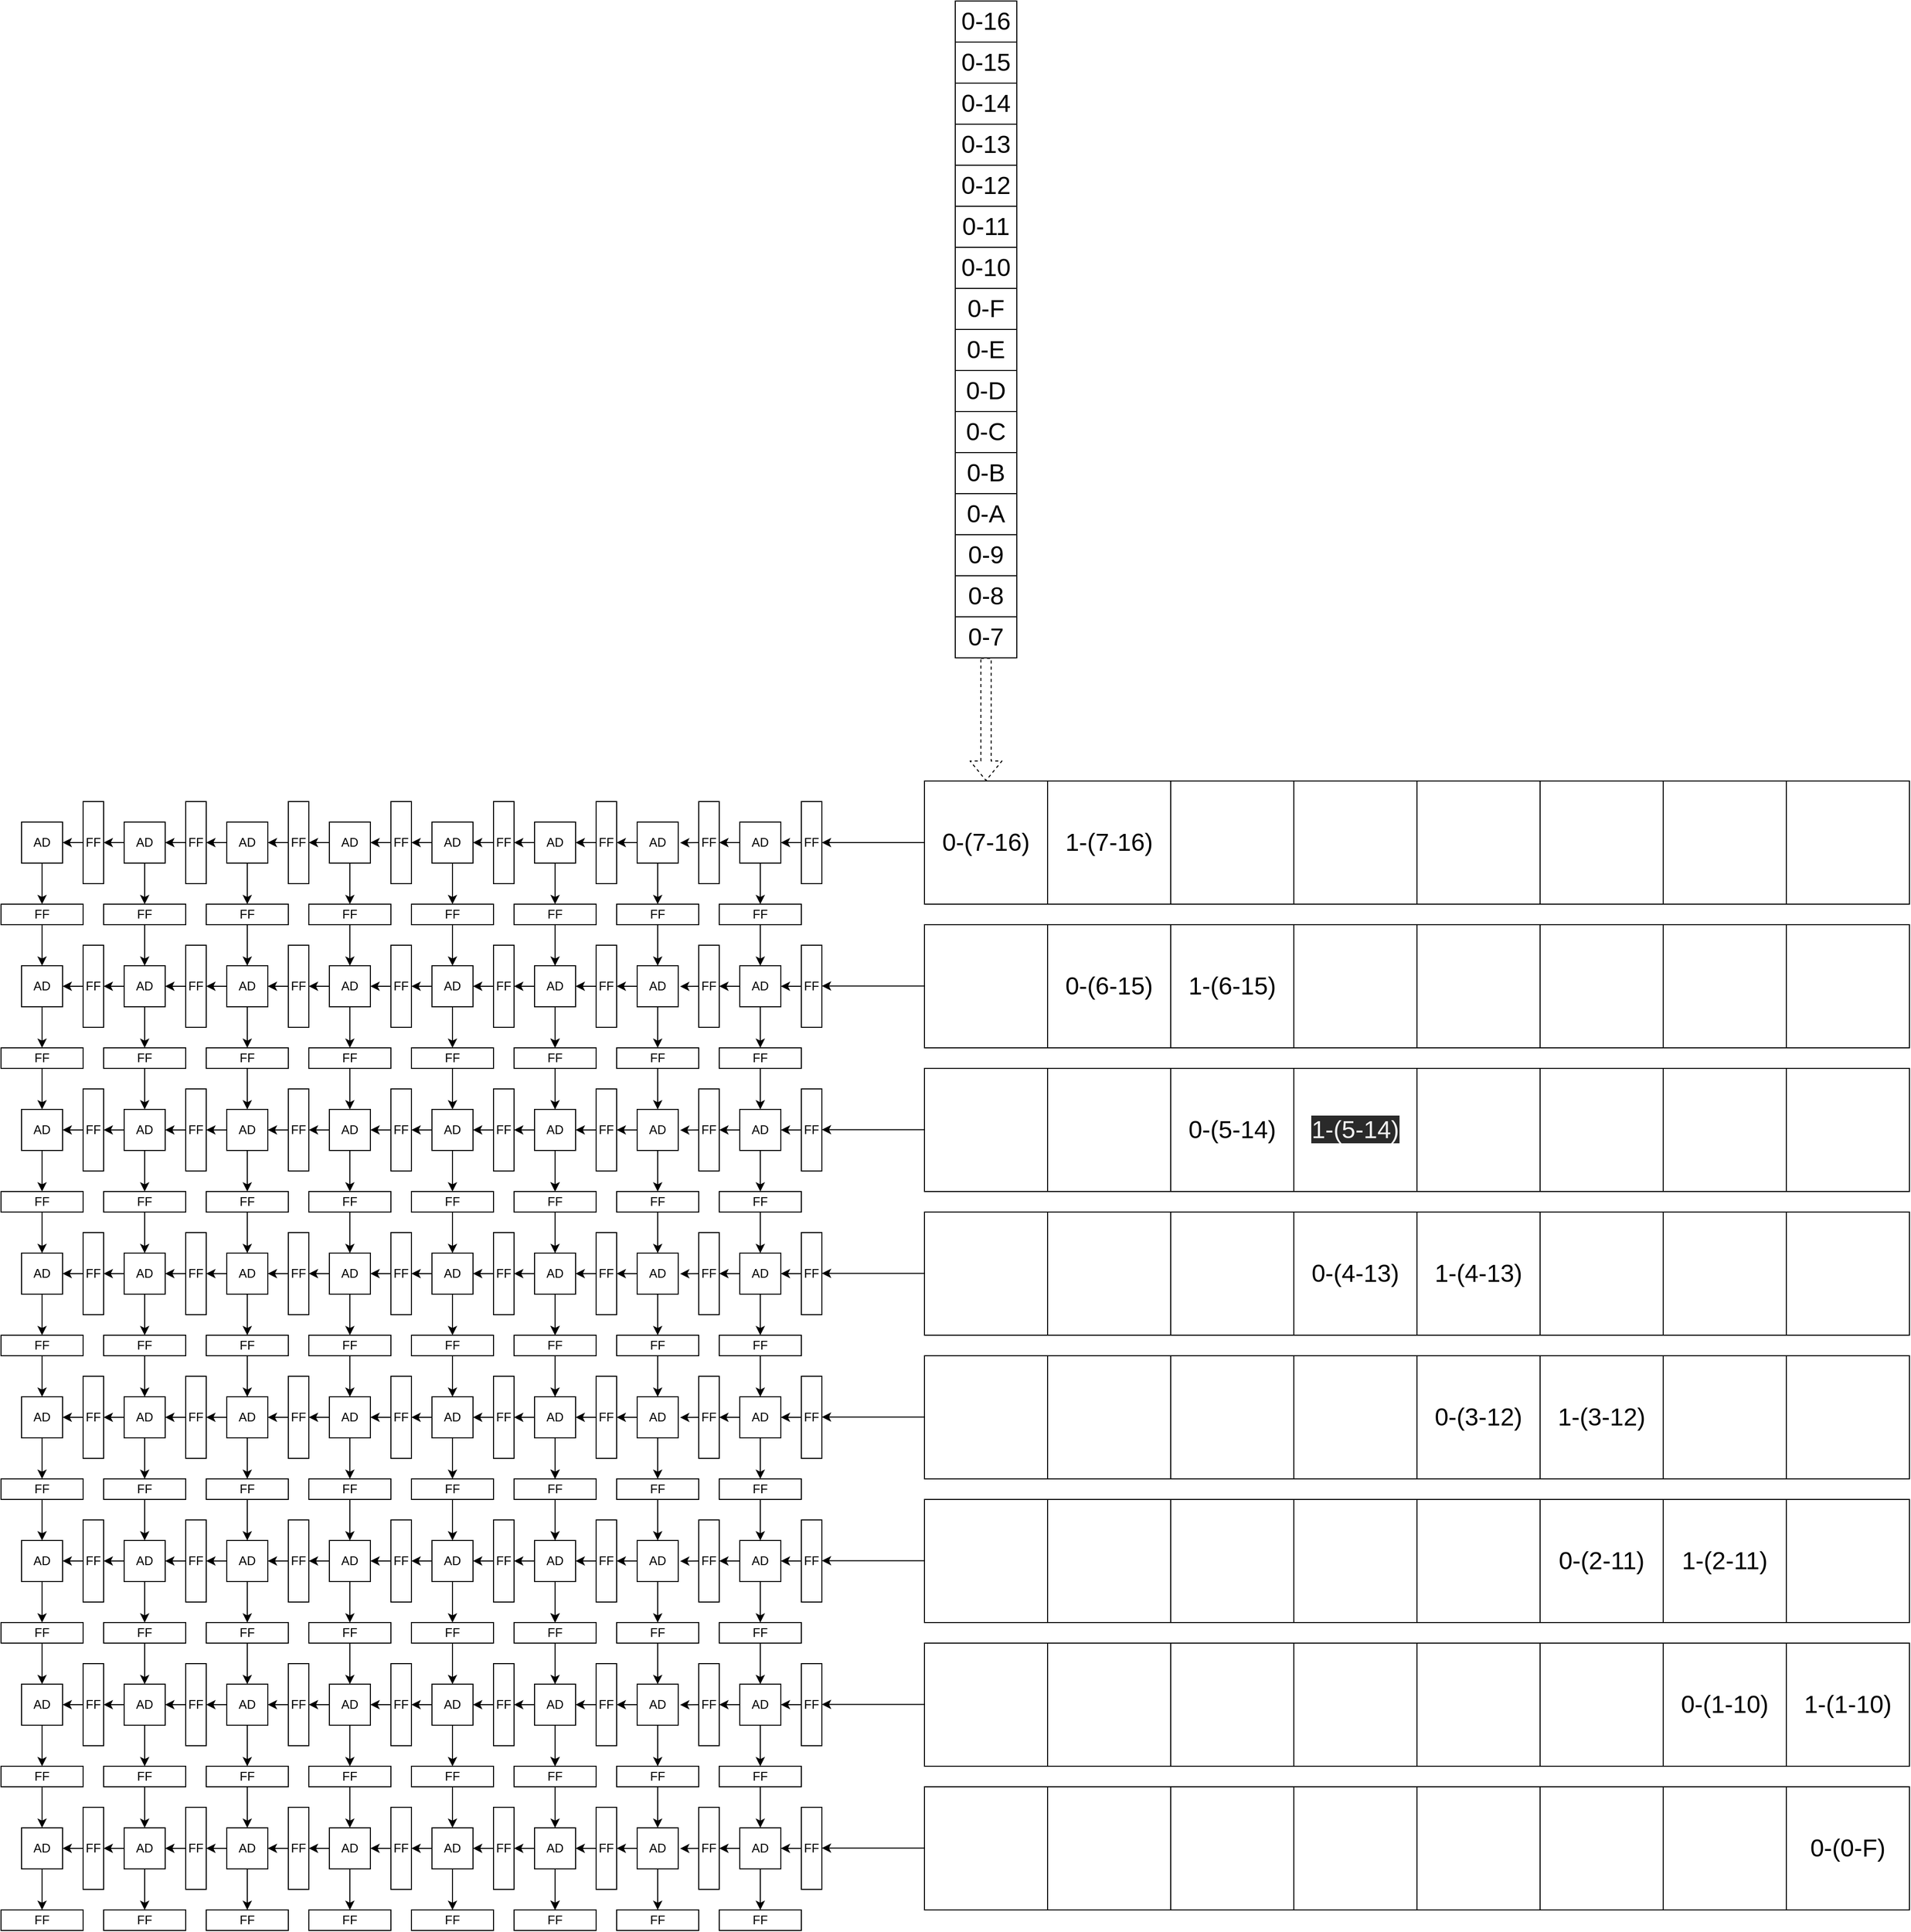 <mxfile>
    <diagram id="eWrLOnTgXlkDQf4_Mw4s" name="Page-1">
        <mxGraphModel dx="3037" dy="2557" grid="1" gridSize="10" guides="1" tooltips="1" connect="1" arrows="1" fold="1" page="0" pageScale="1" pageWidth="850" pageHeight="1100" math="0" shadow="0">
            <root>
                <mxCell id="0"/>
                <mxCell id="1" parent="0"/>
                <mxCell id="530" value="" style="rounded=0;whiteSpace=wrap;html=1;fontSize=24;" vertex="1" parent="1">
                    <mxGeometry x="800" y="420" width="120" height="120" as="geometry"/>
                </mxCell>
                <mxCell id="531" value="" style="rounded=0;whiteSpace=wrap;html=1;fontSize=24;" vertex="1" parent="1">
                    <mxGeometry x="800" y="560" width="120" height="120" as="geometry"/>
                </mxCell>
                <mxCell id="532" value="" style="rounded=0;whiteSpace=wrap;html=1;fontSize=24;" vertex="1" parent="1">
                    <mxGeometry x="800" y="700" width="120" height="120" as="geometry"/>
                </mxCell>
                <mxCell id="533" value="" style="rounded=0;whiteSpace=wrap;html=1;fontSize=24;" vertex="1" parent="1">
                    <mxGeometry x="800" y="840" width="120" height="120" as="geometry"/>
                </mxCell>
                <mxCell id="534" value="" style="rounded=0;whiteSpace=wrap;html=1;fontSize=24;" vertex="1" parent="1">
                    <mxGeometry x="800" y="980" width="120" height="120" as="geometry"/>
                </mxCell>
                <mxCell id="535" value="" style="rounded=0;whiteSpace=wrap;html=1;fontSize=24;" vertex="1" parent="1">
                    <mxGeometry x="800" y="1120" width="120" height="120" as="geometry"/>
                </mxCell>
                <mxCell id="536" value="" style="rounded=0;whiteSpace=wrap;html=1;fontSize=24;" vertex="1" parent="1">
                    <mxGeometry x="800" y="1260" width="120" height="120" as="geometry"/>
                </mxCell>
                <mxCell id="543" value="" style="rounded=0;whiteSpace=wrap;html=1;fontSize=24;" vertex="1" parent="1">
                    <mxGeometry x="800" y="700" width="120" height="120" as="geometry"/>
                </mxCell>
                <mxCell id="545" value="" style="rounded=0;whiteSpace=wrap;html=1;fontSize=24;" vertex="1" parent="1">
                    <mxGeometry x="800" y="840" width="120" height="120" as="geometry"/>
                </mxCell>
                <mxCell id="546" value="" style="rounded=0;whiteSpace=wrap;html=1;fontSize=24;" vertex="1" parent="1">
                    <mxGeometry x="800" y="980" width="120" height="120" as="geometry"/>
                </mxCell>
                <mxCell id="547" value="" style="rounded=0;whiteSpace=wrap;html=1;fontSize=24;" vertex="1" parent="1">
                    <mxGeometry x="800" y="1120" width="120" height="120" as="geometry"/>
                </mxCell>
                <mxCell id="548" value="0-(7-16)" style="rounded=0;whiteSpace=wrap;html=1;fontSize=24;" vertex="1" parent="1">
                    <mxGeometry x="800" y="280" width="120" height="120" as="geometry"/>
                </mxCell>
                <mxCell id="550" value="" style="rounded=0;whiteSpace=wrap;html=1;fontSize=24;" vertex="1" parent="1">
                    <mxGeometry x="800" y="700" width="120" height="120" as="geometry"/>
                </mxCell>
                <mxCell id="552" value="" style="rounded=0;whiteSpace=wrap;html=1;fontSize=24;" vertex="1" parent="1">
                    <mxGeometry x="800" y="840" width="120" height="120" as="geometry"/>
                </mxCell>
                <mxCell id="553" value="" style="rounded=0;whiteSpace=wrap;html=1;fontSize=24;" vertex="1" parent="1">
                    <mxGeometry x="800" y="980" width="120" height="120" as="geometry"/>
                </mxCell>
                <mxCell id="554" value="" style="rounded=0;whiteSpace=wrap;html=1;fontSize=24;" vertex="1" parent="1">
                    <mxGeometry x="800" y="1120" width="120" height="120" as="geometry"/>
                </mxCell>
                <mxCell id="555" value="" style="rounded=0;whiteSpace=wrap;html=1;fontSize=24;" vertex="1" parent="1">
                    <mxGeometry x="920" y="1260" width="120" height="120" as="geometry"/>
                </mxCell>
                <mxCell id="557" value="1-(7-16)" style="rounded=0;whiteSpace=wrap;html=1;fontSize=24;" vertex="1" parent="1">
                    <mxGeometry x="920" y="280" width="120" height="120" as="geometry"/>
                </mxCell>
                <mxCell id="558" value="0-(6-15)" style="rounded=0;whiteSpace=wrap;html=1;fontSize=24;" vertex="1" parent="1">
                    <mxGeometry x="920" y="420" width="120" height="120" as="geometry"/>
                </mxCell>
                <mxCell id="559" value="" style="rounded=0;whiteSpace=wrap;html=1;fontSize=24;" vertex="1" parent="1">
                    <mxGeometry x="920" y="700" width="120" height="120" as="geometry"/>
                </mxCell>
                <mxCell id="560" value="" style="rounded=0;whiteSpace=wrap;html=1;fontSize=24;" vertex="1" parent="1">
                    <mxGeometry x="920" y="560" width="120" height="120" as="geometry"/>
                </mxCell>
                <mxCell id="561" value="" style="rounded=0;whiteSpace=wrap;html=1;fontSize=24;" vertex="1" parent="1">
                    <mxGeometry x="920" y="840" width="120" height="120" as="geometry"/>
                </mxCell>
                <mxCell id="562" value="" style="rounded=0;whiteSpace=wrap;html=1;fontSize=24;" vertex="1" parent="1">
                    <mxGeometry x="920" y="980" width="120" height="120" as="geometry"/>
                </mxCell>
                <mxCell id="563" value="" style="rounded=0;whiteSpace=wrap;html=1;fontSize=24;" vertex="1" parent="1">
                    <mxGeometry x="920" y="1120" width="120" height="120" as="geometry"/>
                </mxCell>
                <mxCell id="564" value="" style="rounded=0;whiteSpace=wrap;html=1;fontSize=24;" vertex="1" parent="1">
                    <mxGeometry x="1040" y="1260" width="120" height="120" as="geometry"/>
                </mxCell>
                <mxCell id="566" value="" style="rounded=0;whiteSpace=wrap;html=1;fontSize=24;" vertex="1" parent="1">
                    <mxGeometry x="1040" y="280" width="120" height="120" as="geometry"/>
                </mxCell>
                <mxCell id="567" value="&lt;span&gt;1-(6-15)&lt;/span&gt;" style="rounded=0;whiteSpace=wrap;html=1;fontSize=24;" vertex="1" parent="1">
                    <mxGeometry x="1040" y="420" width="120" height="120" as="geometry"/>
                </mxCell>
                <mxCell id="568" value="" style="rounded=0;whiteSpace=wrap;html=1;fontSize=24;" vertex="1" parent="1">
                    <mxGeometry x="1040" y="700" width="120" height="120" as="geometry"/>
                </mxCell>
                <mxCell id="569" value="0-(5-14)" style="rounded=0;whiteSpace=wrap;html=1;fontSize=24;" vertex="1" parent="1">
                    <mxGeometry x="1040" y="560" width="120" height="120" as="geometry"/>
                </mxCell>
                <mxCell id="570" value="" style="rounded=0;whiteSpace=wrap;html=1;fontSize=24;" vertex="1" parent="1">
                    <mxGeometry x="1040" y="840" width="120" height="120" as="geometry"/>
                </mxCell>
                <mxCell id="571" value="" style="rounded=0;whiteSpace=wrap;html=1;fontSize=24;" vertex="1" parent="1">
                    <mxGeometry x="1040" y="980" width="120" height="120" as="geometry"/>
                </mxCell>
                <mxCell id="572" value="" style="rounded=0;whiteSpace=wrap;html=1;fontSize=24;" vertex="1" parent="1">
                    <mxGeometry x="1040" y="1120" width="120" height="120" as="geometry"/>
                </mxCell>
                <mxCell id="573" value="" style="rounded=0;whiteSpace=wrap;html=1;fontSize=24;" vertex="1" parent="1">
                    <mxGeometry x="1160" y="1260" width="120" height="120" as="geometry"/>
                </mxCell>
                <mxCell id="575" value="" style="rounded=0;whiteSpace=wrap;html=1;fontSize=24;" vertex="1" parent="1">
                    <mxGeometry x="1160" y="280" width="120" height="120" as="geometry"/>
                </mxCell>
                <mxCell id="576" value="" style="rounded=0;whiteSpace=wrap;html=1;fontSize=24;" vertex="1" parent="1">
                    <mxGeometry x="1160" y="420" width="120" height="120" as="geometry"/>
                </mxCell>
                <mxCell id="577" value="0-(4-13)" style="rounded=0;whiteSpace=wrap;html=1;fontSize=24;" vertex="1" parent="1">
                    <mxGeometry x="1160" y="700" width="120" height="120" as="geometry"/>
                </mxCell>
                <mxCell id="578" value="&lt;span style=&quot;color: rgb(240 , 240 , 240) ; font-family: &amp;#34;helvetica&amp;#34; ; font-size: 24px ; font-style: normal ; font-weight: 400 ; letter-spacing: normal ; text-align: center ; text-indent: 0px ; text-transform: none ; word-spacing: 0px ; background-color: rgb(42 , 42 , 42) ; display: inline ; float: none&quot;&gt;1-(5-14)&lt;/span&gt;" style="rounded=0;whiteSpace=wrap;html=1;fontSize=24;" vertex="1" parent="1">
                    <mxGeometry x="1160" y="560" width="120" height="120" as="geometry"/>
                </mxCell>
                <mxCell id="579" value="" style="rounded=0;whiteSpace=wrap;html=1;fontSize=24;" vertex="1" parent="1">
                    <mxGeometry x="1160" y="840" width="120" height="120" as="geometry"/>
                </mxCell>
                <mxCell id="580" value="" style="rounded=0;whiteSpace=wrap;html=1;fontSize=24;" vertex="1" parent="1">
                    <mxGeometry x="1160" y="980" width="120" height="120" as="geometry"/>
                </mxCell>
                <mxCell id="581" value="" style="rounded=0;whiteSpace=wrap;html=1;fontSize=24;" vertex="1" parent="1">
                    <mxGeometry x="1160" y="1120" width="120" height="120" as="geometry"/>
                </mxCell>
                <mxCell id="686" value="" style="rounded=0;whiteSpace=wrap;html=1;fontSize=24;" vertex="1" parent="1">
                    <mxGeometry x="1280" y="280" width="120" height="120" as="geometry"/>
                </mxCell>
                <mxCell id="687" value="" style="rounded=0;whiteSpace=wrap;html=1;fontSize=24;" vertex="1" parent="1">
                    <mxGeometry x="1280" y="420" width="120" height="120" as="geometry"/>
                </mxCell>
                <mxCell id="688" value="" style="rounded=0;whiteSpace=wrap;html=1;fontSize=24;" vertex="1" parent="1">
                    <mxGeometry x="1280" y="560" width="120" height="120" as="geometry"/>
                </mxCell>
                <mxCell id="689" value="" style="rounded=0;whiteSpace=wrap;html=1;fontSize=24;" vertex="1" parent="1">
                    <mxGeometry x="1280" y="700" width="120" height="120" as="geometry"/>
                </mxCell>
                <mxCell id="690" value="" style="rounded=0;whiteSpace=wrap;html=1;fontSize=24;" vertex="1" parent="1">
                    <mxGeometry x="1280" y="840" width="120" height="120" as="geometry"/>
                </mxCell>
                <mxCell id="691" value="" style="rounded=0;whiteSpace=wrap;html=1;fontSize=24;" vertex="1" parent="1">
                    <mxGeometry x="1280" y="980" width="120" height="120" as="geometry"/>
                </mxCell>
                <mxCell id="692" value="" style="rounded=0;whiteSpace=wrap;html=1;fontSize=24;" vertex="1" parent="1">
                    <mxGeometry x="1280" y="1120" width="120" height="120" as="geometry"/>
                </mxCell>
                <mxCell id="693" value="" style="rounded=0;whiteSpace=wrap;html=1;fontSize=24;" vertex="1" parent="1">
                    <mxGeometry x="1280" y="1260" width="120" height="120" as="geometry"/>
                </mxCell>
                <mxCell id="695" value="" style="rounded=0;whiteSpace=wrap;html=1;fontSize=24;" vertex="1" parent="1">
                    <mxGeometry x="1280" y="280" width="120" height="120" as="geometry"/>
                </mxCell>
                <mxCell id="696" value="" style="rounded=0;whiteSpace=wrap;html=1;fontSize=24;" vertex="1" parent="1">
                    <mxGeometry x="1280" y="420" width="120" height="120" as="geometry"/>
                </mxCell>
                <mxCell id="697" value="" style="rounded=0;whiteSpace=wrap;html=1;fontSize=24;" vertex="1" parent="1">
                    <mxGeometry x="1280" y="280" width="120" height="120" as="geometry"/>
                </mxCell>
                <mxCell id="698" value="" style="rounded=0;whiteSpace=wrap;html=1;fontSize=24;" vertex="1" parent="1">
                    <mxGeometry x="1280" y="420" width="120" height="120" as="geometry"/>
                </mxCell>
                <mxCell id="699" value="1-(4-13)" style="rounded=0;whiteSpace=wrap;html=1;fontSize=24;" vertex="1" parent="1">
                    <mxGeometry x="1280" y="700" width="120" height="120" as="geometry"/>
                </mxCell>
                <mxCell id="700" value="" style="rounded=0;whiteSpace=wrap;html=1;fontSize=24;" vertex="1" parent="1">
                    <mxGeometry x="1280" y="560" width="120" height="120" as="geometry"/>
                </mxCell>
                <mxCell id="701" value="" style="rounded=0;whiteSpace=wrap;html=1;fontSize=24;" vertex="1" parent="1">
                    <mxGeometry x="1280" y="840" width="120" height="120" as="geometry"/>
                </mxCell>
                <mxCell id="702" value="" style="rounded=0;whiteSpace=wrap;html=1;fontSize=24;" vertex="1" parent="1">
                    <mxGeometry x="1280" y="980" width="120" height="120" as="geometry"/>
                </mxCell>
                <mxCell id="703" value="" style="rounded=0;whiteSpace=wrap;html=1;fontSize=24;" vertex="1" parent="1">
                    <mxGeometry x="1280" y="1120" width="120" height="120" as="geometry"/>
                </mxCell>
                <mxCell id="704" value="" style="rounded=0;whiteSpace=wrap;html=1;fontSize=24;" vertex="1" parent="1">
                    <mxGeometry x="1280" y="280" width="120" height="120" as="geometry"/>
                </mxCell>
                <mxCell id="705" value="" style="rounded=0;whiteSpace=wrap;html=1;fontSize=24;" vertex="1" parent="1">
                    <mxGeometry x="1280" y="420" width="120" height="120" as="geometry"/>
                </mxCell>
                <mxCell id="708" value="0-(3-12)" style="rounded=0;whiteSpace=wrap;html=1;fontSize=24;" vertex="1" parent="1">
                    <mxGeometry x="1280" y="840" width="120" height="120" as="geometry"/>
                </mxCell>
                <mxCell id="709" value="" style="rounded=0;whiteSpace=wrap;html=1;fontSize=24;" vertex="1" parent="1">
                    <mxGeometry x="1280" y="980" width="120" height="120" as="geometry"/>
                </mxCell>
                <mxCell id="710" value="" style="rounded=0;whiteSpace=wrap;html=1;fontSize=24;" vertex="1" parent="1">
                    <mxGeometry x="1280" y="1120" width="120" height="120" as="geometry"/>
                </mxCell>
                <mxCell id="711" value="" style="rounded=0;whiteSpace=wrap;html=1;fontSize=24;" vertex="1" parent="1">
                    <mxGeometry x="1400" y="1260" width="120" height="120" as="geometry"/>
                </mxCell>
                <mxCell id="713" value="" style="rounded=0;whiteSpace=wrap;html=1;fontSize=24;" vertex="1" parent="1">
                    <mxGeometry x="1400" y="280" width="120" height="120" as="geometry"/>
                </mxCell>
                <mxCell id="714" value="" style="rounded=0;whiteSpace=wrap;html=1;fontSize=24;" vertex="1" parent="1">
                    <mxGeometry x="1400" y="420" width="120" height="120" as="geometry"/>
                </mxCell>
                <mxCell id="715" value="" style="rounded=0;whiteSpace=wrap;html=1;fontSize=24;" vertex="1" parent="1">
                    <mxGeometry x="1400" y="700" width="120" height="120" as="geometry"/>
                </mxCell>
                <mxCell id="716" value="" style="rounded=0;whiteSpace=wrap;html=1;fontSize=24;" vertex="1" parent="1">
                    <mxGeometry x="1400" y="560" width="120" height="120" as="geometry"/>
                </mxCell>
                <mxCell id="717" value="1-(3-12)" style="rounded=0;whiteSpace=wrap;html=1;fontSize=24;" vertex="1" parent="1">
                    <mxGeometry x="1400" y="840" width="120" height="120" as="geometry"/>
                </mxCell>
                <mxCell id="718" value="0-(2-11)" style="rounded=0;whiteSpace=wrap;html=1;fontSize=24;" vertex="1" parent="1">
                    <mxGeometry x="1400" y="980" width="120" height="120" as="geometry"/>
                </mxCell>
                <mxCell id="719" value="" style="rounded=0;whiteSpace=wrap;html=1;fontSize=24;" vertex="1" parent="1">
                    <mxGeometry x="1400" y="1120" width="120" height="120" as="geometry"/>
                </mxCell>
                <mxCell id="720" value="" style="rounded=0;whiteSpace=wrap;html=1;fontSize=24;" vertex="1" parent="1">
                    <mxGeometry x="1520" y="1260" width="120" height="120" as="geometry"/>
                </mxCell>
                <mxCell id="722" value="" style="rounded=0;whiteSpace=wrap;html=1;fontSize=24;" vertex="1" parent="1">
                    <mxGeometry x="1520" y="280" width="120" height="120" as="geometry"/>
                </mxCell>
                <mxCell id="723" value="" style="rounded=0;whiteSpace=wrap;html=1;fontSize=24;" vertex="1" parent="1">
                    <mxGeometry x="1520" y="420" width="120" height="120" as="geometry"/>
                </mxCell>
                <mxCell id="724" value="" style="rounded=0;whiteSpace=wrap;html=1;fontSize=24;" vertex="1" parent="1">
                    <mxGeometry x="1520" y="700" width="120" height="120" as="geometry"/>
                </mxCell>
                <mxCell id="725" value="" style="rounded=0;whiteSpace=wrap;html=1;fontSize=24;" vertex="1" parent="1">
                    <mxGeometry x="1520" y="560" width="120" height="120" as="geometry"/>
                </mxCell>
                <mxCell id="726" value="" style="rounded=0;whiteSpace=wrap;html=1;fontSize=24;" vertex="1" parent="1">
                    <mxGeometry x="1520" y="840" width="120" height="120" as="geometry"/>
                </mxCell>
                <mxCell id="727" value="1-(2-11)" style="rounded=0;whiteSpace=wrap;html=1;fontSize=24;" vertex="1" parent="1">
                    <mxGeometry x="1520" y="980" width="120" height="120" as="geometry"/>
                </mxCell>
                <mxCell id="728" value="0-(1-10)" style="rounded=0;whiteSpace=wrap;html=1;fontSize=24;" vertex="1" parent="1">
                    <mxGeometry x="1520" y="1120" width="120" height="120" as="geometry"/>
                </mxCell>
                <mxCell id="729" value="0-(0-F)" style="rounded=0;whiteSpace=wrap;html=1;fontSize=24;" vertex="1" parent="1">
                    <mxGeometry x="1640" y="1260" width="120" height="120" as="geometry"/>
                </mxCell>
                <mxCell id="731" value="" style="rounded=0;whiteSpace=wrap;html=1;fontSize=24;" vertex="1" parent="1">
                    <mxGeometry x="1640" y="280" width="120" height="120" as="geometry"/>
                </mxCell>
                <mxCell id="732" value="" style="rounded=0;whiteSpace=wrap;html=1;fontSize=24;" vertex="1" parent="1">
                    <mxGeometry x="1640" y="420" width="120" height="120" as="geometry"/>
                </mxCell>
                <mxCell id="733" value="" style="rounded=0;whiteSpace=wrap;html=1;fontSize=24;" vertex="1" parent="1">
                    <mxGeometry x="1640" y="700" width="120" height="120" as="geometry"/>
                </mxCell>
                <mxCell id="734" value="" style="rounded=0;whiteSpace=wrap;html=1;fontSize=24;" vertex="1" parent="1">
                    <mxGeometry x="1640" y="560" width="120" height="120" as="geometry"/>
                </mxCell>
                <mxCell id="735" value="" style="rounded=0;whiteSpace=wrap;html=1;fontSize=24;" vertex="1" parent="1">
                    <mxGeometry x="1640" y="840" width="120" height="120" as="geometry"/>
                </mxCell>
                <mxCell id="736" value="" style="rounded=0;whiteSpace=wrap;html=1;fontSize=24;" vertex="1" parent="1">
                    <mxGeometry x="1640" y="980" width="120" height="120" as="geometry"/>
                </mxCell>
                <mxCell id="737" value="1-(1-10)" style="rounded=0;whiteSpace=wrap;html=1;fontSize=24;" vertex="1" parent="1">
                    <mxGeometry x="1640" y="1120" width="120" height="120" as="geometry"/>
                </mxCell>
                <mxCell id="47" style="edgeStyle=none;html=1;entryX=1;entryY=0.5;entryDx=0;entryDy=0;" edge="1" parent="1" source="2" target="3">
                    <mxGeometry relative="1" as="geometry"/>
                </mxCell>
                <mxCell id="67" style="edgeStyle=none;html=1;entryX=0.5;entryY=0;entryDx=0;entryDy=0;" edge="1" parent="1" source="2" target="58">
                    <mxGeometry relative="1" as="geometry"/>
                </mxCell>
                <mxCell id="2" value="AD" style="rounded=0;whiteSpace=wrap;html=1;" parent="1" vertex="1">
                    <mxGeometry x="120" y="320" width="40" height="40" as="geometry"/>
                </mxCell>
                <mxCell id="48" style="edgeStyle=none;html=1;entryX=1;entryY=0.5;entryDx=0;entryDy=0;" edge="1" parent="1" source="3" target="16">
                    <mxGeometry relative="1" as="geometry"/>
                </mxCell>
                <mxCell id="3" value="FF" style="rounded=0;whiteSpace=wrap;html=1;" vertex="1" parent="1">
                    <mxGeometry x="80" y="300" width="20" height="80" as="geometry"/>
                </mxCell>
                <mxCell id="44" style="edgeStyle=none;html=1;entryX=1;entryY=0.5;entryDx=0;entryDy=0;" edge="1" parent="1" source="4" target="5">
                    <mxGeometry relative="1" as="geometry"/>
                </mxCell>
                <mxCell id="66" style="edgeStyle=none;html=1;entryX=0.5;entryY=0;entryDx=0;entryDy=0;" edge="1" parent="1" source="4" target="57">
                    <mxGeometry relative="1" as="geometry"/>
                </mxCell>
                <mxCell id="4" value="AD" style="rounded=0;whiteSpace=wrap;html=1;" vertex="1" parent="1">
                    <mxGeometry x="220" y="320" width="40" height="40" as="geometry"/>
                </mxCell>
                <mxCell id="46" style="edgeStyle=none;html=1;entryX=1;entryY=0.5;entryDx=0;entryDy=0;" edge="1" parent="1" source="5" target="2">
                    <mxGeometry relative="1" as="geometry"/>
                </mxCell>
                <mxCell id="5" value="FF" style="rounded=0;whiteSpace=wrap;html=1;" vertex="1" parent="1">
                    <mxGeometry x="180" y="300" width="20" height="80" as="geometry"/>
                </mxCell>
                <mxCell id="42" style="edgeStyle=none;html=1;entryX=1;entryY=0.5;entryDx=0;entryDy=0;" edge="1" parent="1" source="6" target="7">
                    <mxGeometry relative="1" as="geometry"/>
                </mxCell>
                <mxCell id="65" style="edgeStyle=none;html=1;entryX=0.5;entryY=0;entryDx=0;entryDy=0;" edge="1" parent="1" source="6" target="56">
                    <mxGeometry relative="1" as="geometry"/>
                </mxCell>
                <mxCell id="6" value="AD" style="rounded=0;whiteSpace=wrap;html=1;" vertex="1" parent="1">
                    <mxGeometry x="320" y="320" width="40" height="40" as="geometry"/>
                </mxCell>
                <mxCell id="43" style="edgeStyle=none;html=1;entryX=1;entryY=0.5;entryDx=0;entryDy=0;" edge="1" parent="1" source="7" target="4">
                    <mxGeometry relative="1" as="geometry"/>
                </mxCell>
                <mxCell id="7" value="FF" style="rounded=0;whiteSpace=wrap;html=1;" vertex="1" parent="1">
                    <mxGeometry x="280" y="300" width="20" height="80" as="geometry"/>
                </mxCell>
                <mxCell id="40" style="edgeStyle=none;html=1;" edge="1" parent="1" source="8" target="9">
                    <mxGeometry relative="1" as="geometry"/>
                </mxCell>
                <mxCell id="64" style="edgeStyle=none;html=1;entryX=0.5;entryY=0;entryDx=0;entryDy=0;" edge="1" parent="1" source="8" target="55">
                    <mxGeometry relative="1" as="geometry"/>
                </mxCell>
                <mxCell id="8" value="AD" style="rounded=0;whiteSpace=wrap;html=1;" vertex="1" parent="1">
                    <mxGeometry x="420" y="320" width="40" height="40" as="geometry"/>
                </mxCell>
                <mxCell id="41" style="edgeStyle=none;html=1;" edge="1" parent="1" source="9" target="6">
                    <mxGeometry relative="1" as="geometry"/>
                </mxCell>
                <mxCell id="9" value="FF" style="rounded=0;whiteSpace=wrap;html=1;" vertex="1" parent="1">
                    <mxGeometry x="380" y="300" width="20" height="80" as="geometry"/>
                </mxCell>
                <mxCell id="38" style="edgeStyle=none;html=1;entryX=1;entryY=0.5;entryDx=0;entryDy=0;" edge="1" parent="1" source="10" target="11">
                    <mxGeometry relative="1" as="geometry"/>
                </mxCell>
                <mxCell id="63" style="edgeStyle=none;html=1;entryX=0.5;entryY=0;entryDx=0;entryDy=0;" edge="1" parent="1" source="10" target="54">
                    <mxGeometry relative="1" as="geometry"/>
                </mxCell>
                <mxCell id="10" value="AD" style="rounded=0;whiteSpace=wrap;html=1;" vertex="1" parent="1">
                    <mxGeometry x="520" y="320" width="40" height="40" as="geometry"/>
                </mxCell>
                <mxCell id="39" style="edgeStyle=none;html=1;entryX=1;entryY=0.5;entryDx=0;entryDy=0;" edge="1" parent="1" source="11" target="8">
                    <mxGeometry relative="1" as="geometry"/>
                </mxCell>
                <mxCell id="11" value="FF" style="rounded=0;whiteSpace=wrap;html=1;" vertex="1" parent="1">
                    <mxGeometry x="480" y="300" width="20" height="80" as="geometry"/>
                </mxCell>
                <mxCell id="36" style="edgeStyle=none;html=1;entryX=1;entryY=0.5;entryDx=0;entryDy=0;" edge="1" parent="1" source="12" target="13">
                    <mxGeometry relative="1" as="geometry"/>
                </mxCell>
                <mxCell id="53" style="edgeStyle=none;html=1;entryX=0.5;entryY=0;entryDx=0;entryDy=0;" edge="1" parent="1" source="12" target="52">
                    <mxGeometry relative="1" as="geometry"/>
                </mxCell>
                <mxCell id="12" value="AD" style="rounded=0;whiteSpace=wrap;html=1;" vertex="1" parent="1">
                    <mxGeometry x="620" y="320" width="40" height="40" as="geometry"/>
                </mxCell>
                <mxCell id="37" style="edgeStyle=none;html=1;entryX=1.046;entryY=0.504;entryDx=0;entryDy=0;entryPerimeter=0;" edge="1" parent="1" source="13" target="10">
                    <mxGeometry relative="1" as="geometry"/>
                </mxCell>
                <mxCell id="13" value="FF" style="rounded=0;whiteSpace=wrap;html=1;" vertex="1" parent="1">
                    <mxGeometry x="580" y="300" width="20" height="80" as="geometry"/>
                </mxCell>
                <mxCell id="69" style="edgeStyle=none;html=1;entryX=0.5;entryY=0;entryDx=0;entryDy=0;" edge="1" parent="1" source="14" target="60">
                    <mxGeometry relative="1" as="geometry"/>
                </mxCell>
                <mxCell id="14" value="AD" style="rounded=0;whiteSpace=wrap;html=1;" vertex="1" parent="1">
                    <mxGeometry x="-80" y="320" width="40" height="40" as="geometry"/>
                </mxCell>
                <mxCell id="51" style="edgeStyle=none;html=1;entryX=1;entryY=0.5;entryDx=0;entryDy=0;" edge="1" parent="1" source="15" target="12">
                    <mxGeometry relative="1" as="geometry"/>
                </mxCell>
                <mxCell id="15" value="FF" style="rounded=0;whiteSpace=wrap;html=1;" vertex="1" parent="1">
                    <mxGeometry x="680" y="300" width="20" height="80" as="geometry"/>
                </mxCell>
                <mxCell id="49" style="edgeStyle=none;html=1;entryX=1;entryY=0.5;entryDx=0;entryDy=0;" edge="1" parent="1" source="16" target="17">
                    <mxGeometry relative="1" as="geometry"/>
                </mxCell>
                <mxCell id="68" style="edgeStyle=none;html=1;entryX=0.5;entryY=0;entryDx=0;entryDy=0;" edge="1" parent="1" source="16" target="59">
                    <mxGeometry relative="1" as="geometry"/>
                </mxCell>
                <mxCell id="16" value="AD" style="rounded=0;whiteSpace=wrap;html=1;" vertex="1" parent="1">
                    <mxGeometry x="20" y="320" width="40" height="40" as="geometry"/>
                </mxCell>
                <mxCell id="50" style="edgeStyle=none;html=1;entryX=1;entryY=0.5;entryDx=0;entryDy=0;" edge="1" parent="1" source="17" target="14">
                    <mxGeometry relative="1" as="geometry"/>
                </mxCell>
                <mxCell id="17" value="FF" style="rounded=0;whiteSpace=wrap;html=1;" vertex="1" parent="1">
                    <mxGeometry x="-20" y="300" width="20" height="80" as="geometry"/>
                </mxCell>
                <mxCell id="118" style="edgeStyle=none;html=1;entryX=0.5;entryY=0;entryDx=0;entryDy=0;" edge="1" parent="1" source="52" target="97">
                    <mxGeometry relative="1" as="geometry"/>
                </mxCell>
                <mxCell id="52" value="FF" style="rounded=0;whiteSpace=wrap;html=1;" vertex="1" parent="1">
                    <mxGeometry x="600" y="400" width="80" height="20" as="geometry"/>
                </mxCell>
                <mxCell id="117" style="edgeStyle=none;html=1;entryX=0.5;entryY=0;entryDx=0;entryDy=0;" edge="1" parent="1" source="54" target="92">
                    <mxGeometry relative="1" as="geometry"/>
                </mxCell>
                <mxCell id="54" value="FF" style="rounded=0;whiteSpace=wrap;html=1;" vertex="1" parent="1">
                    <mxGeometry x="500" y="400" width="80" height="20" as="geometry"/>
                </mxCell>
                <mxCell id="119" style="edgeStyle=none;html=1;entryX=0.5;entryY=0;entryDx=0;entryDy=0;" edge="1" parent="1" source="55" target="87">
                    <mxGeometry relative="1" as="geometry"/>
                </mxCell>
                <mxCell id="121" value="" style="edgeStyle=none;html=1;" edge="1" parent="1" source="55" target="111">
                    <mxGeometry relative="1" as="geometry"/>
                </mxCell>
                <mxCell id="55" value="FF" style="rounded=0;whiteSpace=wrap;html=1;" vertex="1" parent="1">
                    <mxGeometry x="400" y="400" width="80" height="20" as="geometry"/>
                </mxCell>
                <mxCell id="122" style="edgeStyle=none;html=1;entryX=0.5;entryY=0;entryDx=0;entryDy=0;" edge="1" parent="1" source="56" target="82">
                    <mxGeometry relative="1" as="geometry"/>
                </mxCell>
                <mxCell id="56" value="FF" style="rounded=0;whiteSpace=wrap;html=1;" vertex="1" parent="1">
                    <mxGeometry x="300" y="400" width="80" height="20" as="geometry"/>
                </mxCell>
                <mxCell id="123" style="edgeStyle=none;html=1;entryX=0.5;entryY=0;entryDx=0;entryDy=0;" edge="1" parent="1" source="57" target="77">
                    <mxGeometry relative="1" as="geometry"/>
                </mxCell>
                <mxCell id="57" value="FF" style="rounded=0;whiteSpace=wrap;html=1;" vertex="1" parent="1">
                    <mxGeometry x="200" y="400" width="80" height="20" as="geometry"/>
                </mxCell>
                <mxCell id="124" style="edgeStyle=none;html=1;entryX=0.5;entryY=0;entryDx=0;entryDy=0;" edge="1" parent="1" source="58" target="72">
                    <mxGeometry relative="1" as="geometry"/>
                </mxCell>
                <mxCell id="58" value="FF" style="rounded=0;whiteSpace=wrap;html=1;" vertex="1" parent="1">
                    <mxGeometry x="100" y="400" width="80" height="20" as="geometry"/>
                </mxCell>
                <mxCell id="125" style="edgeStyle=none;html=1;entryX=0.5;entryY=0;entryDx=0;entryDy=0;" edge="1" parent="1" source="59" target="106">
                    <mxGeometry relative="1" as="geometry"/>
                </mxCell>
                <mxCell id="59" value="FF" style="rounded=0;whiteSpace=wrap;html=1;" vertex="1" parent="1">
                    <mxGeometry y="400" width="80" height="20" as="geometry"/>
                </mxCell>
                <mxCell id="126" style="edgeStyle=none;html=1;entryX=0.5;entryY=0;entryDx=0;entryDy=0;" edge="1" parent="1" source="60" target="101">
                    <mxGeometry relative="1" as="geometry"/>
                </mxCell>
                <mxCell id="60" value="FF" style="rounded=0;whiteSpace=wrap;html=1;" vertex="1" parent="1">
                    <mxGeometry x="-100" y="400" width="80" height="20" as="geometry"/>
                </mxCell>
                <mxCell id="70" style="edgeStyle=none;html=1;entryX=1;entryY=0.5;entryDx=0;entryDy=0;" edge="1" parent="1" source="72" target="74">
                    <mxGeometry relative="1" as="geometry"/>
                </mxCell>
                <mxCell id="71" style="edgeStyle=none;html=1;entryX=0.5;entryY=0;entryDx=0;entryDy=0;" edge="1" parent="1" source="72" target="114">
                    <mxGeometry relative="1" as="geometry"/>
                </mxCell>
                <mxCell id="72" value="AD" style="rounded=0;whiteSpace=wrap;html=1;" vertex="1" parent="1">
                    <mxGeometry x="120" y="460" width="40" height="40" as="geometry"/>
                </mxCell>
                <mxCell id="73" style="edgeStyle=none;html=1;entryX=1;entryY=0.5;entryDx=0;entryDy=0;" edge="1" parent="1" source="74" target="106">
                    <mxGeometry relative="1" as="geometry"/>
                </mxCell>
                <mxCell id="74" value="FF" style="rounded=0;whiteSpace=wrap;html=1;" vertex="1" parent="1">
                    <mxGeometry x="80" y="440" width="20" height="80" as="geometry"/>
                </mxCell>
                <mxCell id="75" style="edgeStyle=none;html=1;entryX=1;entryY=0.5;entryDx=0;entryDy=0;" edge="1" parent="1" source="77" target="79">
                    <mxGeometry relative="1" as="geometry"/>
                </mxCell>
                <mxCell id="76" style="edgeStyle=none;html=1;entryX=0.5;entryY=0;entryDx=0;entryDy=0;" edge="1" parent="1" source="77" target="113">
                    <mxGeometry relative="1" as="geometry"/>
                </mxCell>
                <mxCell id="77" value="AD" style="rounded=0;whiteSpace=wrap;html=1;" vertex="1" parent="1">
                    <mxGeometry x="220" y="460" width="40" height="40" as="geometry"/>
                </mxCell>
                <mxCell id="78" style="edgeStyle=none;html=1;entryX=1;entryY=0.5;entryDx=0;entryDy=0;" edge="1" parent="1" source="79" target="72">
                    <mxGeometry relative="1" as="geometry"/>
                </mxCell>
                <mxCell id="79" value="FF" style="rounded=0;whiteSpace=wrap;html=1;" vertex="1" parent="1">
                    <mxGeometry x="180" y="440" width="20" height="80" as="geometry"/>
                </mxCell>
                <mxCell id="80" style="edgeStyle=none;html=1;entryX=1;entryY=0.5;entryDx=0;entryDy=0;" edge="1" parent="1" source="82" target="84">
                    <mxGeometry relative="1" as="geometry"/>
                </mxCell>
                <mxCell id="81" style="edgeStyle=none;html=1;entryX=0.5;entryY=0;entryDx=0;entryDy=0;" edge="1" parent="1" source="82" target="112">
                    <mxGeometry relative="1" as="geometry"/>
                </mxCell>
                <mxCell id="82" value="AD" style="rounded=0;whiteSpace=wrap;html=1;" vertex="1" parent="1">
                    <mxGeometry x="320" y="460" width="40" height="40" as="geometry"/>
                </mxCell>
                <mxCell id="83" style="edgeStyle=none;html=1;entryX=1;entryY=0.5;entryDx=0;entryDy=0;" edge="1" parent="1" source="84" target="77">
                    <mxGeometry relative="1" as="geometry"/>
                </mxCell>
                <mxCell id="84" value="FF" style="rounded=0;whiteSpace=wrap;html=1;" vertex="1" parent="1">
                    <mxGeometry x="280" y="440" width="20" height="80" as="geometry"/>
                </mxCell>
                <mxCell id="85" style="edgeStyle=none;html=1;" edge="1" parent="1" source="87" target="89">
                    <mxGeometry relative="1" as="geometry"/>
                </mxCell>
                <mxCell id="86" style="edgeStyle=none;html=1;entryX=0.5;entryY=0;entryDx=0;entryDy=0;" edge="1" parent="1" source="87" target="111">
                    <mxGeometry relative="1" as="geometry"/>
                </mxCell>
                <mxCell id="87" value="AD" style="rounded=0;whiteSpace=wrap;html=1;" vertex="1" parent="1">
                    <mxGeometry x="420" y="460" width="40" height="40" as="geometry"/>
                </mxCell>
                <mxCell id="88" style="edgeStyle=none;html=1;" edge="1" parent="1" source="89" target="82">
                    <mxGeometry relative="1" as="geometry"/>
                </mxCell>
                <mxCell id="89" value="FF" style="rounded=0;whiteSpace=wrap;html=1;" vertex="1" parent="1">
                    <mxGeometry x="380" y="440" width="20" height="80" as="geometry"/>
                </mxCell>
                <mxCell id="90" style="edgeStyle=none;html=1;entryX=1;entryY=0.5;entryDx=0;entryDy=0;" edge="1" parent="1" source="92" target="94">
                    <mxGeometry relative="1" as="geometry"/>
                </mxCell>
                <mxCell id="91" style="edgeStyle=none;html=1;entryX=0.5;entryY=0;entryDx=0;entryDy=0;" edge="1" parent="1" source="92" target="110">
                    <mxGeometry relative="1" as="geometry"/>
                </mxCell>
                <mxCell id="92" value="AD" style="rounded=0;whiteSpace=wrap;html=1;" vertex="1" parent="1">
                    <mxGeometry x="520" y="460" width="40" height="40" as="geometry"/>
                </mxCell>
                <mxCell id="93" style="edgeStyle=none;html=1;entryX=1;entryY=0.5;entryDx=0;entryDy=0;" edge="1" parent="1" source="94" target="87">
                    <mxGeometry relative="1" as="geometry"/>
                </mxCell>
                <mxCell id="94" value="FF" style="rounded=0;whiteSpace=wrap;html=1;" vertex="1" parent="1">
                    <mxGeometry x="480" y="440" width="20" height="80" as="geometry"/>
                </mxCell>
                <mxCell id="95" style="edgeStyle=none;html=1;entryX=1;entryY=0.5;entryDx=0;entryDy=0;" edge="1" parent="1" source="97" target="99">
                    <mxGeometry relative="1" as="geometry"/>
                </mxCell>
                <mxCell id="96" style="edgeStyle=none;html=1;entryX=0.5;entryY=0;entryDx=0;entryDy=0;" edge="1" parent="1" source="97" target="109">
                    <mxGeometry relative="1" as="geometry"/>
                </mxCell>
                <mxCell id="97" value="AD" style="rounded=0;whiteSpace=wrap;html=1;" vertex="1" parent="1">
                    <mxGeometry x="620" y="460" width="40" height="40" as="geometry"/>
                </mxCell>
                <mxCell id="98" style="edgeStyle=none;html=1;entryX=1.046;entryY=0.504;entryDx=0;entryDy=0;entryPerimeter=0;" edge="1" parent="1" source="99" target="92">
                    <mxGeometry relative="1" as="geometry"/>
                </mxCell>
                <mxCell id="99" value="FF" style="rounded=0;whiteSpace=wrap;html=1;" vertex="1" parent="1">
                    <mxGeometry x="580" y="440" width="20" height="80" as="geometry"/>
                </mxCell>
                <mxCell id="100" style="edgeStyle=none;html=1;entryX=0.5;entryY=0;entryDx=0;entryDy=0;" edge="1" parent="1" source="101" target="116">
                    <mxGeometry relative="1" as="geometry"/>
                </mxCell>
                <mxCell id="101" value="AD" style="rounded=0;whiteSpace=wrap;html=1;" vertex="1" parent="1">
                    <mxGeometry x="-80" y="460" width="40" height="40" as="geometry"/>
                </mxCell>
                <mxCell id="102" style="edgeStyle=none;html=1;entryX=1;entryY=0.5;entryDx=0;entryDy=0;" edge="1" parent="1" source="103" target="97">
                    <mxGeometry relative="1" as="geometry"/>
                </mxCell>
                <mxCell id="103" value="FF" style="rounded=0;whiteSpace=wrap;html=1;" vertex="1" parent="1">
                    <mxGeometry x="680" y="440" width="20" height="80" as="geometry"/>
                </mxCell>
                <mxCell id="104" style="edgeStyle=none;html=1;entryX=1;entryY=0.5;entryDx=0;entryDy=0;" edge="1" parent="1" source="106" target="108">
                    <mxGeometry relative="1" as="geometry"/>
                </mxCell>
                <mxCell id="105" style="edgeStyle=none;html=1;entryX=0.5;entryY=0;entryDx=0;entryDy=0;" edge="1" parent="1" source="106" target="115">
                    <mxGeometry relative="1" as="geometry"/>
                </mxCell>
                <mxCell id="106" value="AD" style="rounded=0;whiteSpace=wrap;html=1;" vertex="1" parent="1">
                    <mxGeometry x="20" y="460" width="40" height="40" as="geometry"/>
                </mxCell>
                <mxCell id="107" style="edgeStyle=none;html=1;entryX=1;entryY=0.5;entryDx=0;entryDy=0;" edge="1" parent="1" source="108" target="101">
                    <mxGeometry relative="1" as="geometry"/>
                </mxCell>
                <mxCell id="108" value="FF" style="rounded=0;whiteSpace=wrap;html=1;" vertex="1" parent="1">
                    <mxGeometry x="-20" y="440" width="20" height="80" as="geometry"/>
                </mxCell>
                <mxCell id="109" value="FF" style="rounded=0;whiteSpace=wrap;html=1;" vertex="1" parent="1">
                    <mxGeometry x="600" y="540" width="80" height="20" as="geometry"/>
                </mxCell>
                <mxCell id="110" value="FF" style="rounded=0;whiteSpace=wrap;html=1;" vertex="1" parent="1">
                    <mxGeometry x="500" y="540" width="80" height="20" as="geometry"/>
                </mxCell>
                <mxCell id="111" value="FF" style="rounded=0;whiteSpace=wrap;html=1;" vertex="1" parent="1">
                    <mxGeometry x="400" y="540" width="80" height="20" as="geometry"/>
                </mxCell>
                <mxCell id="112" value="FF" style="rounded=0;whiteSpace=wrap;html=1;" vertex="1" parent="1">
                    <mxGeometry x="300" y="540" width="80" height="20" as="geometry"/>
                </mxCell>
                <mxCell id="113" value="FF" style="rounded=0;whiteSpace=wrap;html=1;" vertex="1" parent="1">
                    <mxGeometry x="200" y="540" width="80" height="20" as="geometry"/>
                </mxCell>
                <mxCell id="114" value="FF" style="rounded=0;whiteSpace=wrap;html=1;" vertex="1" parent="1">
                    <mxGeometry x="100" y="540" width="80" height="20" as="geometry"/>
                </mxCell>
                <mxCell id="115" value="FF" style="rounded=0;whiteSpace=wrap;html=1;" vertex="1" parent="1">
                    <mxGeometry y="540" width="80" height="20" as="geometry"/>
                </mxCell>
                <mxCell id="116" value="FF" style="rounded=0;whiteSpace=wrap;html=1;" vertex="1" parent="1">
                    <mxGeometry x="-100" y="540" width="80" height="20" as="geometry"/>
                </mxCell>
                <mxCell id="174" style="edgeStyle=none;html=1;entryX=0.5;entryY=0;entryDx=0;entryDy=0;" edge="1" parent="1" target="210">
                    <mxGeometry relative="1" as="geometry">
                        <mxPoint x="640" y="560" as="sourcePoint"/>
                    </mxGeometry>
                </mxCell>
                <mxCell id="175" style="edgeStyle=none;html=1;entryX=0.5;entryY=0;entryDx=0;entryDy=0;" edge="1" parent="1" target="205">
                    <mxGeometry relative="1" as="geometry">
                        <mxPoint x="540" y="560" as="sourcePoint"/>
                    </mxGeometry>
                </mxCell>
                <mxCell id="176" style="edgeStyle=none;html=1;entryX=0.5;entryY=0;entryDx=0;entryDy=0;" edge="1" parent="1" target="200">
                    <mxGeometry relative="1" as="geometry">
                        <mxPoint x="440.0" y="560" as="sourcePoint"/>
                    </mxGeometry>
                </mxCell>
                <mxCell id="177" value="" style="edgeStyle=none;html=1;" edge="1" parent="1" target="224">
                    <mxGeometry relative="1" as="geometry">
                        <mxPoint x="440.0" y="560" as="sourcePoint"/>
                    </mxGeometry>
                </mxCell>
                <mxCell id="178" style="edgeStyle=none;html=1;entryX=0.5;entryY=0;entryDx=0;entryDy=0;" edge="1" parent="1" target="195">
                    <mxGeometry relative="1" as="geometry">
                        <mxPoint x="340.0" y="560" as="sourcePoint"/>
                    </mxGeometry>
                </mxCell>
                <mxCell id="179" style="edgeStyle=none;html=1;entryX=0.5;entryY=0;entryDx=0;entryDy=0;" edge="1" parent="1" target="190">
                    <mxGeometry relative="1" as="geometry">
                        <mxPoint x="240.0" y="560" as="sourcePoint"/>
                    </mxGeometry>
                </mxCell>
                <mxCell id="180" style="edgeStyle=none;html=1;entryX=0.5;entryY=0;entryDx=0;entryDy=0;" edge="1" parent="1" target="185">
                    <mxGeometry relative="1" as="geometry">
                        <mxPoint x="140.0" y="560" as="sourcePoint"/>
                    </mxGeometry>
                </mxCell>
                <mxCell id="181" style="edgeStyle=none;html=1;entryX=0.5;entryY=0;entryDx=0;entryDy=0;" edge="1" parent="1" target="219">
                    <mxGeometry relative="1" as="geometry">
                        <mxPoint x="40" y="560" as="sourcePoint"/>
                    </mxGeometry>
                </mxCell>
                <mxCell id="182" style="edgeStyle=none;html=1;entryX=0.5;entryY=0;entryDx=0;entryDy=0;" edge="1" parent="1" target="214">
                    <mxGeometry relative="1" as="geometry">
                        <mxPoint x="-60" y="560" as="sourcePoint"/>
                    </mxGeometry>
                </mxCell>
                <mxCell id="183" style="edgeStyle=none;html=1;entryX=1;entryY=0.5;entryDx=0;entryDy=0;" edge="1" parent="1" source="185" target="187">
                    <mxGeometry relative="1" as="geometry"/>
                </mxCell>
                <mxCell id="184" style="edgeStyle=none;html=1;entryX=0.5;entryY=0;entryDx=0;entryDy=0;" edge="1" parent="1" source="185" target="227">
                    <mxGeometry relative="1" as="geometry"/>
                </mxCell>
                <mxCell id="185" value="AD" style="rounded=0;whiteSpace=wrap;html=1;" vertex="1" parent="1">
                    <mxGeometry x="120" y="600" width="40" height="40" as="geometry"/>
                </mxCell>
                <mxCell id="186" style="edgeStyle=none;html=1;entryX=1;entryY=0.5;entryDx=0;entryDy=0;" edge="1" parent="1" source="187" target="219">
                    <mxGeometry relative="1" as="geometry"/>
                </mxCell>
                <mxCell id="187" value="FF" style="rounded=0;whiteSpace=wrap;html=1;" vertex="1" parent="1">
                    <mxGeometry x="80" y="580" width="20" height="80" as="geometry"/>
                </mxCell>
                <mxCell id="188" style="edgeStyle=none;html=1;entryX=1;entryY=0.5;entryDx=0;entryDy=0;" edge="1" parent="1" source="190" target="192">
                    <mxGeometry relative="1" as="geometry"/>
                </mxCell>
                <mxCell id="189" style="edgeStyle=none;html=1;entryX=0.5;entryY=0;entryDx=0;entryDy=0;" edge="1" parent="1" source="190" target="226">
                    <mxGeometry relative="1" as="geometry"/>
                </mxCell>
                <mxCell id="190" value="AD" style="rounded=0;whiteSpace=wrap;html=1;" vertex="1" parent="1">
                    <mxGeometry x="220" y="600" width="40" height="40" as="geometry"/>
                </mxCell>
                <mxCell id="191" style="edgeStyle=none;html=1;entryX=1;entryY=0.5;entryDx=0;entryDy=0;" edge="1" parent="1" source="192" target="185">
                    <mxGeometry relative="1" as="geometry"/>
                </mxCell>
                <mxCell id="192" value="FF" style="rounded=0;whiteSpace=wrap;html=1;" vertex="1" parent="1">
                    <mxGeometry x="180" y="580" width="20" height="80" as="geometry"/>
                </mxCell>
                <mxCell id="193" style="edgeStyle=none;html=1;entryX=1;entryY=0.5;entryDx=0;entryDy=0;" edge="1" parent="1" source="195" target="197">
                    <mxGeometry relative="1" as="geometry"/>
                </mxCell>
                <mxCell id="194" style="edgeStyle=none;html=1;entryX=0.5;entryY=0;entryDx=0;entryDy=0;" edge="1" parent="1" source="195" target="225">
                    <mxGeometry relative="1" as="geometry"/>
                </mxCell>
                <mxCell id="195" value="AD" style="rounded=0;whiteSpace=wrap;html=1;" vertex="1" parent="1">
                    <mxGeometry x="320" y="600" width="40" height="40" as="geometry"/>
                </mxCell>
                <mxCell id="196" style="edgeStyle=none;html=1;entryX=1;entryY=0.5;entryDx=0;entryDy=0;" edge="1" parent="1" source="197" target="190">
                    <mxGeometry relative="1" as="geometry"/>
                </mxCell>
                <mxCell id="197" value="FF" style="rounded=0;whiteSpace=wrap;html=1;" vertex="1" parent="1">
                    <mxGeometry x="280" y="580" width="20" height="80" as="geometry"/>
                </mxCell>
                <mxCell id="198" style="edgeStyle=none;html=1;" edge="1" parent="1" source="200" target="202">
                    <mxGeometry relative="1" as="geometry"/>
                </mxCell>
                <mxCell id="199" style="edgeStyle=none;html=1;entryX=0.5;entryY=0;entryDx=0;entryDy=0;" edge="1" parent="1" source="200" target="224">
                    <mxGeometry relative="1" as="geometry"/>
                </mxCell>
                <mxCell id="200" value="AD" style="rounded=0;whiteSpace=wrap;html=1;" vertex="1" parent="1">
                    <mxGeometry x="420" y="600" width="40" height="40" as="geometry"/>
                </mxCell>
                <mxCell id="201" style="edgeStyle=none;html=1;" edge="1" parent="1" source="202" target="195">
                    <mxGeometry relative="1" as="geometry"/>
                </mxCell>
                <mxCell id="202" value="FF" style="rounded=0;whiteSpace=wrap;html=1;" vertex="1" parent="1">
                    <mxGeometry x="380" y="580" width="20" height="80" as="geometry"/>
                </mxCell>
                <mxCell id="203" style="edgeStyle=none;html=1;entryX=1;entryY=0.5;entryDx=0;entryDy=0;" edge="1" parent="1" source="205" target="207">
                    <mxGeometry relative="1" as="geometry"/>
                </mxCell>
                <mxCell id="204" style="edgeStyle=none;html=1;entryX=0.5;entryY=0;entryDx=0;entryDy=0;" edge="1" parent="1" source="205" target="223">
                    <mxGeometry relative="1" as="geometry"/>
                </mxCell>
                <mxCell id="205" value="AD" style="rounded=0;whiteSpace=wrap;html=1;" vertex="1" parent="1">
                    <mxGeometry x="520" y="600" width="40" height="40" as="geometry"/>
                </mxCell>
                <mxCell id="206" style="edgeStyle=none;html=1;entryX=1;entryY=0.5;entryDx=0;entryDy=0;" edge="1" parent="1" source="207" target="200">
                    <mxGeometry relative="1" as="geometry"/>
                </mxCell>
                <mxCell id="207" value="FF" style="rounded=0;whiteSpace=wrap;html=1;" vertex="1" parent="1">
                    <mxGeometry x="480" y="580" width="20" height="80" as="geometry"/>
                </mxCell>
                <mxCell id="208" style="edgeStyle=none;html=1;entryX=1;entryY=0.5;entryDx=0;entryDy=0;" edge="1" parent="1" source="210" target="212">
                    <mxGeometry relative="1" as="geometry"/>
                </mxCell>
                <mxCell id="209" style="edgeStyle=none;html=1;entryX=0.5;entryY=0;entryDx=0;entryDy=0;" edge="1" parent="1" source="210" target="222">
                    <mxGeometry relative="1" as="geometry"/>
                </mxCell>
                <mxCell id="210" value="AD" style="rounded=0;whiteSpace=wrap;html=1;" vertex="1" parent="1">
                    <mxGeometry x="620" y="600" width="40" height="40" as="geometry"/>
                </mxCell>
                <mxCell id="211" style="edgeStyle=none;html=1;entryX=1.046;entryY=0.504;entryDx=0;entryDy=0;entryPerimeter=0;" edge="1" parent="1" source="212" target="205">
                    <mxGeometry relative="1" as="geometry"/>
                </mxCell>
                <mxCell id="212" value="FF" style="rounded=0;whiteSpace=wrap;html=1;" vertex="1" parent="1">
                    <mxGeometry x="580" y="580" width="20" height="80" as="geometry"/>
                </mxCell>
                <mxCell id="213" style="edgeStyle=none;html=1;entryX=0.5;entryY=0;entryDx=0;entryDy=0;" edge="1" parent="1" source="214" target="229">
                    <mxGeometry relative="1" as="geometry"/>
                </mxCell>
                <mxCell id="214" value="AD" style="rounded=0;whiteSpace=wrap;html=1;" vertex="1" parent="1">
                    <mxGeometry x="-80" y="600" width="40" height="40" as="geometry"/>
                </mxCell>
                <mxCell id="215" style="edgeStyle=none;html=1;entryX=1;entryY=0.5;entryDx=0;entryDy=0;" edge="1" parent="1" source="216" target="210">
                    <mxGeometry relative="1" as="geometry"/>
                </mxCell>
                <mxCell id="216" value="FF" style="rounded=0;whiteSpace=wrap;html=1;" vertex="1" parent="1">
                    <mxGeometry x="680" y="580" width="20" height="80" as="geometry"/>
                </mxCell>
                <mxCell id="217" style="edgeStyle=none;html=1;entryX=1;entryY=0.5;entryDx=0;entryDy=0;" edge="1" parent="1" source="219" target="221">
                    <mxGeometry relative="1" as="geometry"/>
                </mxCell>
                <mxCell id="218" style="edgeStyle=none;html=1;entryX=0.5;entryY=0;entryDx=0;entryDy=0;" edge="1" parent="1" source="219" target="228">
                    <mxGeometry relative="1" as="geometry"/>
                </mxCell>
                <mxCell id="219" value="AD" style="rounded=0;whiteSpace=wrap;html=1;" vertex="1" parent="1">
                    <mxGeometry x="20" y="600" width="40" height="40" as="geometry"/>
                </mxCell>
                <mxCell id="220" style="edgeStyle=none;html=1;entryX=1;entryY=0.5;entryDx=0;entryDy=0;" edge="1" parent="1" source="221" target="214">
                    <mxGeometry relative="1" as="geometry"/>
                </mxCell>
                <mxCell id="221" value="FF" style="rounded=0;whiteSpace=wrap;html=1;" vertex="1" parent="1">
                    <mxGeometry x="-20" y="580" width="20" height="80" as="geometry"/>
                </mxCell>
                <mxCell id="222" value="FF" style="rounded=0;whiteSpace=wrap;html=1;" vertex="1" parent="1">
                    <mxGeometry x="600" y="680" width="80" height="20" as="geometry"/>
                </mxCell>
                <mxCell id="223" value="FF" style="rounded=0;whiteSpace=wrap;html=1;" vertex="1" parent="1">
                    <mxGeometry x="500" y="680" width="80" height="20" as="geometry"/>
                </mxCell>
                <mxCell id="224" value="FF" style="rounded=0;whiteSpace=wrap;html=1;" vertex="1" parent="1">
                    <mxGeometry x="400" y="680" width="80" height="20" as="geometry"/>
                </mxCell>
                <mxCell id="225" value="FF" style="rounded=0;whiteSpace=wrap;html=1;" vertex="1" parent="1">
                    <mxGeometry x="300" y="680" width="80" height="20" as="geometry"/>
                </mxCell>
                <mxCell id="226" value="FF" style="rounded=0;whiteSpace=wrap;html=1;" vertex="1" parent="1">
                    <mxGeometry x="200" y="680" width="80" height="20" as="geometry"/>
                </mxCell>
                <mxCell id="227" value="FF" style="rounded=0;whiteSpace=wrap;html=1;" vertex="1" parent="1">
                    <mxGeometry x="100" y="680" width="80" height="20" as="geometry"/>
                </mxCell>
                <mxCell id="228" value="FF" style="rounded=0;whiteSpace=wrap;html=1;" vertex="1" parent="1">
                    <mxGeometry y="680" width="80" height="20" as="geometry"/>
                </mxCell>
                <mxCell id="229" value="FF" style="rounded=0;whiteSpace=wrap;html=1;" vertex="1" parent="1">
                    <mxGeometry x="-100" y="680" width="80" height="20" as="geometry"/>
                </mxCell>
                <mxCell id="230" style="edgeStyle=none;html=1;entryX=0.5;entryY=0;entryDx=0;entryDy=0;" edge="1" parent="1" target="266">
                    <mxGeometry relative="1" as="geometry">
                        <mxPoint x="640" y="700" as="sourcePoint"/>
                    </mxGeometry>
                </mxCell>
                <mxCell id="231" style="edgeStyle=none;html=1;entryX=0.5;entryY=0;entryDx=0;entryDy=0;" edge="1" parent="1" target="261">
                    <mxGeometry relative="1" as="geometry">
                        <mxPoint x="540" y="700" as="sourcePoint"/>
                    </mxGeometry>
                </mxCell>
                <mxCell id="232" style="edgeStyle=none;html=1;entryX=0.5;entryY=0;entryDx=0;entryDy=0;" edge="1" parent="1" target="256">
                    <mxGeometry relative="1" as="geometry">
                        <mxPoint x="440.0" y="700" as="sourcePoint"/>
                    </mxGeometry>
                </mxCell>
                <mxCell id="233" value="" style="edgeStyle=none;html=1;" edge="1" parent="1" target="280">
                    <mxGeometry relative="1" as="geometry">
                        <mxPoint x="440.0" y="700" as="sourcePoint"/>
                    </mxGeometry>
                </mxCell>
                <mxCell id="234" style="edgeStyle=none;html=1;entryX=0.5;entryY=0;entryDx=0;entryDy=0;" edge="1" parent="1" target="251">
                    <mxGeometry relative="1" as="geometry">
                        <mxPoint x="340.0" y="700" as="sourcePoint"/>
                    </mxGeometry>
                </mxCell>
                <mxCell id="235" style="edgeStyle=none;html=1;entryX=0.5;entryY=0;entryDx=0;entryDy=0;" edge="1" parent="1" target="246">
                    <mxGeometry relative="1" as="geometry">
                        <mxPoint x="240.0" y="700" as="sourcePoint"/>
                    </mxGeometry>
                </mxCell>
                <mxCell id="236" style="edgeStyle=none;html=1;entryX=0.5;entryY=0;entryDx=0;entryDy=0;" edge="1" parent="1" target="241">
                    <mxGeometry relative="1" as="geometry">
                        <mxPoint x="140.0" y="700" as="sourcePoint"/>
                    </mxGeometry>
                </mxCell>
                <mxCell id="237" style="edgeStyle=none;html=1;entryX=0.5;entryY=0;entryDx=0;entryDy=0;" edge="1" parent="1" target="275">
                    <mxGeometry relative="1" as="geometry">
                        <mxPoint x="40" y="700" as="sourcePoint"/>
                    </mxGeometry>
                </mxCell>
                <mxCell id="238" style="edgeStyle=none;html=1;entryX=0.5;entryY=0;entryDx=0;entryDy=0;" edge="1" parent="1" target="270">
                    <mxGeometry relative="1" as="geometry">
                        <mxPoint x="-60" y="700" as="sourcePoint"/>
                    </mxGeometry>
                </mxCell>
                <mxCell id="239" style="edgeStyle=none;html=1;entryX=1;entryY=0.5;entryDx=0;entryDy=0;" edge="1" parent="1" source="241" target="243">
                    <mxGeometry relative="1" as="geometry"/>
                </mxCell>
                <mxCell id="240" style="edgeStyle=none;html=1;entryX=0.5;entryY=0;entryDx=0;entryDy=0;" edge="1" parent="1" source="241" target="283">
                    <mxGeometry relative="1" as="geometry"/>
                </mxCell>
                <mxCell id="241" value="AD" style="rounded=0;whiteSpace=wrap;html=1;" vertex="1" parent="1">
                    <mxGeometry x="120" y="740" width="40" height="40" as="geometry"/>
                </mxCell>
                <mxCell id="242" style="edgeStyle=none;html=1;entryX=1;entryY=0.5;entryDx=0;entryDy=0;" edge="1" parent="1" source="243" target="275">
                    <mxGeometry relative="1" as="geometry"/>
                </mxCell>
                <mxCell id="243" value="FF" style="rounded=0;whiteSpace=wrap;html=1;" vertex="1" parent="1">
                    <mxGeometry x="80" y="720" width="20" height="80" as="geometry"/>
                </mxCell>
                <mxCell id="244" style="edgeStyle=none;html=1;entryX=1;entryY=0.5;entryDx=0;entryDy=0;" edge="1" parent="1" source="246" target="248">
                    <mxGeometry relative="1" as="geometry"/>
                </mxCell>
                <mxCell id="245" style="edgeStyle=none;html=1;entryX=0.5;entryY=0;entryDx=0;entryDy=0;" edge="1" parent="1" source="246" target="282">
                    <mxGeometry relative="1" as="geometry"/>
                </mxCell>
                <mxCell id="246" value="AD" style="rounded=0;whiteSpace=wrap;html=1;" vertex="1" parent="1">
                    <mxGeometry x="220" y="740" width="40" height="40" as="geometry"/>
                </mxCell>
                <mxCell id="247" style="edgeStyle=none;html=1;entryX=1;entryY=0.5;entryDx=0;entryDy=0;" edge="1" parent="1" source="248" target="241">
                    <mxGeometry relative="1" as="geometry"/>
                </mxCell>
                <mxCell id="248" value="FF" style="rounded=0;whiteSpace=wrap;html=1;" vertex="1" parent="1">
                    <mxGeometry x="180" y="720" width="20" height="80" as="geometry"/>
                </mxCell>
                <mxCell id="249" style="edgeStyle=none;html=1;entryX=1;entryY=0.5;entryDx=0;entryDy=0;" edge="1" parent="1" source="251" target="253">
                    <mxGeometry relative="1" as="geometry"/>
                </mxCell>
                <mxCell id="250" style="edgeStyle=none;html=1;entryX=0.5;entryY=0;entryDx=0;entryDy=0;" edge="1" parent="1" source="251" target="281">
                    <mxGeometry relative="1" as="geometry"/>
                </mxCell>
                <mxCell id="251" value="AD" style="rounded=0;whiteSpace=wrap;html=1;" vertex="1" parent="1">
                    <mxGeometry x="320" y="740" width="40" height="40" as="geometry"/>
                </mxCell>
                <mxCell id="252" style="edgeStyle=none;html=1;entryX=1;entryY=0.5;entryDx=0;entryDy=0;" edge="1" parent="1" source="253" target="246">
                    <mxGeometry relative="1" as="geometry"/>
                </mxCell>
                <mxCell id="253" value="FF" style="rounded=0;whiteSpace=wrap;html=1;" vertex="1" parent="1">
                    <mxGeometry x="280" y="720" width="20" height="80" as="geometry"/>
                </mxCell>
                <mxCell id="254" style="edgeStyle=none;html=1;" edge="1" parent="1" source="256" target="258">
                    <mxGeometry relative="1" as="geometry"/>
                </mxCell>
                <mxCell id="255" style="edgeStyle=none;html=1;entryX=0.5;entryY=0;entryDx=0;entryDy=0;" edge="1" parent="1" source="256" target="280">
                    <mxGeometry relative="1" as="geometry"/>
                </mxCell>
                <mxCell id="256" value="AD" style="rounded=0;whiteSpace=wrap;html=1;" vertex="1" parent="1">
                    <mxGeometry x="420" y="740" width="40" height="40" as="geometry"/>
                </mxCell>
                <mxCell id="257" style="edgeStyle=none;html=1;" edge="1" parent="1" source="258" target="251">
                    <mxGeometry relative="1" as="geometry"/>
                </mxCell>
                <mxCell id="258" value="FF" style="rounded=0;whiteSpace=wrap;html=1;" vertex="1" parent="1">
                    <mxGeometry x="380" y="720" width="20" height="80" as="geometry"/>
                </mxCell>
                <mxCell id="259" style="edgeStyle=none;html=1;entryX=1;entryY=0.5;entryDx=0;entryDy=0;" edge="1" parent="1" source="261" target="263">
                    <mxGeometry relative="1" as="geometry"/>
                </mxCell>
                <mxCell id="260" style="edgeStyle=none;html=1;entryX=0.5;entryY=0;entryDx=0;entryDy=0;" edge="1" parent="1" source="261" target="279">
                    <mxGeometry relative="1" as="geometry"/>
                </mxCell>
                <mxCell id="261" value="AD" style="rounded=0;whiteSpace=wrap;html=1;" vertex="1" parent="1">
                    <mxGeometry x="520" y="740" width="40" height="40" as="geometry"/>
                </mxCell>
                <mxCell id="262" style="edgeStyle=none;html=1;entryX=1;entryY=0.5;entryDx=0;entryDy=0;" edge="1" parent="1" source="263" target="256">
                    <mxGeometry relative="1" as="geometry"/>
                </mxCell>
                <mxCell id="263" value="FF" style="rounded=0;whiteSpace=wrap;html=1;" vertex="1" parent="1">
                    <mxGeometry x="480" y="720" width="20" height="80" as="geometry"/>
                </mxCell>
                <mxCell id="264" style="edgeStyle=none;html=1;entryX=1;entryY=0.5;entryDx=0;entryDy=0;" edge="1" parent="1" source="266" target="268">
                    <mxGeometry relative="1" as="geometry"/>
                </mxCell>
                <mxCell id="265" style="edgeStyle=none;html=1;entryX=0.5;entryY=0;entryDx=0;entryDy=0;" edge="1" parent="1" source="266" target="278">
                    <mxGeometry relative="1" as="geometry"/>
                </mxCell>
                <mxCell id="266" value="AD" style="rounded=0;whiteSpace=wrap;html=1;" vertex="1" parent="1">
                    <mxGeometry x="620" y="740" width="40" height="40" as="geometry"/>
                </mxCell>
                <mxCell id="267" style="edgeStyle=none;html=1;entryX=1.046;entryY=0.504;entryDx=0;entryDy=0;entryPerimeter=0;" edge="1" parent="1" source="268" target="261">
                    <mxGeometry relative="1" as="geometry"/>
                </mxCell>
                <mxCell id="268" value="FF" style="rounded=0;whiteSpace=wrap;html=1;" vertex="1" parent="1">
                    <mxGeometry x="580" y="720" width="20" height="80" as="geometry"/>
                </mxCell>
                <mxCell id="269" style="edgeStyle=none;html=1;entryX=0.5;entryY=0;entryDx=0;entryDy=0;" edge="1" parent="1" source="270" target="285">
                    <mxGeometry relative="1" as="geometry"/>
                </mxCell>
                <mxCell id="270" value="AD" style="rounded=0;whiteSpace=wrap;html=1;" vertex="1" parent="1">
                    <mxGeometry x="-80" y="740" width="40" height="40" as="geometry"/>
                </mxCell>
                <mxCell id="271" style="edgeStyle=none;html=1;entryX=1;entryY=0.5;entryDx=0;entryDy=0;" edge="1" parent="1" source="272" target="266">
                    <mxGeometry relative="1" as="geometry"/>
                </mxCell>
                <mxCell id="272" value="FF" style="rounded=0;whiteSpace=wrap;html=1;" vertex="1" parent="1">
                    <mxGeometry x="680" y="720" width="20" height="80" as="geometry"/>
                </mxCell>
                <mxCell id="273" style="edgeStyle=none;html=1;entryX=1;entryY=0.5;entryDx=0;entryDy=0;" edge="1" parent="1" source="275" target="277">
                    <mxGeometry relative="1" as="geometry"/>
                </mxCell>
                <mxCell id="274" style="edgeStyle=none;html=1;entryX=0.5;entryY=0;entryDx=0;entryDy=0;" edge="1" parent="1" source="275" target="284">
                    <mxGeometry relative="1" as="geometry"/>
                </mxCell>
                <mxCell id="275" value="AD" style="rounded=0;whiteSpace=wrap;html=1;" vertex="1" parent="1">
                    <mxGeometry x="20" y="740" width="40" height="40" as="geometry"/>
                </mxCell>
                <mxCell id="276" style="edgeStyle=none;html=1;entryX=1;entryY=0.5;entryDx=0;entryDy=0;" edge="1" parent="1" source="277" target="270">
                    <mxGeometry relative="1" as="geometry"/>
                </mxCell>
                <mxCell id="277" value="FF" style="rounded=0;whiteSpace=wrap;html=1;" vertex="1" parent="1">
                    <mxGeometry x="-20" y="720" width="20" height="80" as="geometry"/>
                </mxCell>
                <mxCell id="278" value="FF" style="rounded=0;whiteSpace=wrap;html=1;" vertex="1" parent="1">
                    <mxGeometry x="600" y="820" width="80" height="20" as="geometry"/>
                </mxCell>
                <mxCell id="279" value="FF" style="rounded=0;whiteSpace=wrap;html=1;" vertex="1" parent="1">
                    <mxGeometry x="500" y="820" width="80" height="20" as="geometry"/>
                </mxCell>
                <mxCell id="280" value="FF" style="rounded=0;whiteSpace=wrap;html=1;" vertex="1" parent="1">
                    <mxGeometry x="400" y="820" width="80" height="20" as="geometry"/>
                </mxCell>
                <mxCell id="281" value="FF" style="rounded=0;whiteSpace=wrap;html=1;" vertex="1" parent="1">
                    <mxGeometry x="300" y="820" width="80" height="20" as="geometry"/>
                </mxCell>
                <mxCell id="282" value="FF" style="rounded=0;whiteSpace=wrap;html=1;" vertex="1" parent="1">
                    <mxGeometry x="200" y="820" width="80" height="20" as="geometry"/>
                </mxCell>
                <mxCell id="283" value="FF" style="rounded=0;whiteSpace=wrap;html=1;" vertex="1" parent="1">
                    <mxGeometry x="100" y="820" width="80" height="20" as="geometry"/>
                </mxCell>
                <mxCell id="284" value="FF" style="rounded=0;whiteSpace=wrap;html=1;" vertex="1" parent="1">
                    <mxGeometry y="820" width="80" height="20" as="geometry"/>
                </mxCell>
                <mxCell id="285" value="FF" style="rounded=0;whiteSpace=wrap;html=1;" vertex="1" parent="1">
                    <mxGeometry x="-100" y="820" width="80" height="20" as="geometry"/>
                </mxCell>
                <mxCell id="286" style="edgeStyle=none;html=1;entryX=0.5;entryY=0;entryDx=0;entryDy=0;" edge="1" parent="1" target="322">
                    <mxGeometry relative="1" as="geometry">
                        <mxPoint x="640" y="840" as="sourcePoint"/>
                    </mxGeometry>
                </mxCell>
                <mxCell id="287" style="edgeStyle=none;html=1;entryX=0.5;entryY=0;entryDx=0;entryDy=0;" edge="1" parent="1" target="317">
                    <mxGeometry relative="1" as="geometry">
                        <mxPoint x="540" y="840" as="sourcePoint"/>
                    </mxGeometry>
                </mxCell>
                <mxCell id="288" style="edgeStyle=none;html=1;entryX=0.5;entryY=0;entryDx=0;entryDy=0;" edge="1" parent="1" target="312">
                    <mxGeometry relative="1" as="geometry">
                        <mxPoint x="440.0" y="840" as="sourcePoint"/>
                    </mxGeometry>
                </mxCell>
                <mxCell id="289" value="" style="edgeStyle=none;html=1;" edge="1" parent="1" target="336">
                    <mxGeometry relative="1" as="geometry">
                        <mxPoint x="440.0" y="840" as="sourcePoint"/>
                    </mxGeometry>
                </mxCell>
                <mxCell id="290" style="edgeStyle=none;html=1;entryX=0.5;entryY=0;entryDx=0;entryDy=0;" edge="1" parent="1" target="307">
                    <mxGeometry relative="1" as="geometry">
                        <mxPoint x="340.0" y="840" as="sourcePoint"/>
                    </mxGeometry>
                </mxCell>
                <mxCell id="291" style="edgeStyle=none;html=1;entryX=0.5;entryY=0;entryDx=0;entryDy=0;" edge="1" parent="1" target="302">
                    <mxGeometry relative="1" as="geometry">
                        <mxPoint x="240.0" y="840" as="sourcePoint"/>
                    </mxGeometry>
                </mxCell>
                <mxCell id="292" style="edgeStyle=none;html=1;entryX=0.5;entryY=0;entryDx=0;entryDy=0;" edge="1" parent="1" target="297">
                    <mxGeometry relative="1" as="geometry">
                        <mxPoint x="140.0" y="840" as="sourcePoint"/>
                    </mxGeometry>
                </mxCell>
                <mxCell id="293" style="edgeStyle=none;html=1;entryX=0.5;entryY=0;entryDx=0;entryDy=0;" edge="1" parent="1" target="331">
                    <mxGeometry relative="1" as="geometry">
                        <mxPoint x="40" y="840" as="sourcePoint"/>
                    </mxGeometry>
                </mxCell>
                <mxCell id="294" style="edgeStyle=none;html=1;entryX=0.5;entryY=0;entryDx=0;entryDy=0;" edge="1" parent="1" target="326">
                    <mxGeometry relative="1" as="geometry">
                        <mxPoint x="-60" y="840" as="sourcePoint"/>
                    </mxGeometry>
                </mxCell>
                <mxCell id="295" style="edgeStyle=none;html=1;entryX=1;entryY=0.5;entryDx=0;entryDy=0;" edge="1" parent="1" source="297" target="299">
                    <mxGeometry relative="1" as="geometry"/>
                </mxCell>
                <mxCell id="296" style="edgeStyle=none;html=1;entryX=0.5;entryY=0;entryDx=0;entryDy=0;" edge="1" parent="1" source="297" target="339">
                    <mxGeometry relative="1" as="geometry"/>
                </mxCell>
                <mxCell id="297" value="AD" style="rounded=0;whiteSpace=wrap;html=1;" vertex="1" parent="1">
                    <mxGeometry x="120" y="880" width="40" height="40" as="geometry"/>
                </mxCell>
                <mxCell id="298" style="edgeStyle=none;html=1;entryX=1;entryY=0.5;entryDx=0;entryDy=0;" edge="1" parent="1" source="299" target="331">
                    <mxGeometry relative="1" as="geometry"/>
                </mxCell>
                <mxCell id="299" value="FF" style="rounded=0;whiteSpace=wrap;html=1;" vertex="1" parent="1">
                    <mxGeometry x="80" y="860" width="20" height="80" as="geometry"/>
                </mxCell>
                <mxCell id="300" style="edgeStyle=none;html=1;entryX=1;entryY=0.5;entryDx=0;entryDy=0;" edge="1" parent="1" source="302" target="304">
                    <mxGeometry relative="1" as="geometry"/>
                </mxCell>
                <mxCell id="301" style="edgeStyle=none;html=1;entryX=0.5;entryY=0;entryDx=0;entryDy=0;" edge="1" parent="1" source="302" target="338">
                    <mxGeometry relative="1" as="geometry"/>
                </mxCell>
                <mxCell id="302" value="AD" style="rounded=0;whiteSpace=wrap;html=1;" vertex="1" parent="1">
                    <mxGeometry x="220" y="880" width="40" height="40" as="geometry"/>
                </mxCell>
                <mxCell id="303" style="edgeStyle=none;html=1;entryX=1;entryY=0.5;entryDx=0;entryDy=0;" edge="1" parent="1" source="304" target="297">
                    <mxGeometry relative="1" as="geometry"/>
                </mxCell>
                <mxCell id="304" value="FF" style="rounded=0;whiteSpace=wrap;html=1;" vertex="1" parent="1">
                    <mxGeometry x="180" y="860" width="20" height="80" as="geometry"/>
                </mxCell>
                <mxCell id="305" style="edgeStyle=none;html=1;entryX=1;entryY=0.5;entryDx=0;entryDy=0;" edge="1" parent="1" source="307" target="309">
                    <mxGeometry relative="1" as="geometry"/>
                </mxCell>
                <mxCell id="306" style="edgeStyle=none;html=1;entryX=0.5;entryY=0;entryDx=0;entryDy=0;" edge="1" parent="1" source="307" target="337">
                    <mxGeometry relative="1" as="geometry"/>
                </mxCell>
                <mxCell id="307" value="AD" style="rounded=0;whiteSpace=wrap;html=1;" vertex="1" parent="1">
                    <mxGeometry x="320" y="880" width="40" height="40" as="geometry"/>
                </mxCell>
                <mxCell id="308" style="edgeStyle=none;html=1;entryX=1;entryY=0.5;entryDx=0;entryDy=0;" edge="1" parent="1" source="309" target="302">
                    <mxGeometry relative="1" as="geometry"/>
                </mxCell>
                <mxCell id="309" value="FF" style="rounded=0;whiteSpace=wrap;html=1;" vertex="1" parent="1">
                    <mxGeometry x="280" y="860" width="20" height="80" as="geometry"/>
                </mxCell>
                <mxCell id="310" style="edgeStyle=none;html=1;" edge="1" parent="1" source="312" target="314">
                    <mxGeometry relative="1" as="geometry"/>
                </mxCell>
                <mxCell id="311" style="edgeStyle=none;html=1;entryX=0.5;entryY=0;entryDx=0;entryDy=0;" edge="1" parent="1" source="312" target="336">
                    <mxGeometry relative="1" as="geometry"/>
                </mxCell>
                <mxCell id="312" value="AD" style="rounded=0;whiteSpace=wrap;html=1;" vertex="1" parent="1">
                    <mxGeometry x="420" y="880" width="40" height="40" as="geometry"/>
                </mxCell>
                <mxCell id="313" style="edgeStyle=none;html=1;" edge="1" parent="1" source="314" target="307">
                    <mxGeometry relative="1" as="geometry"/>
                </mxCell>
                <mxCell id="314" value="FF" style="rounded=0;whiteSpace=wrap;html=1;" vertex="1" parent="1">
                    <mxGeometry x="380" y="860" width="20" height="80" as="geometry"/>
                </mxCell>
                <mxCell id="315" style="edgeStyle=none;html=1;entryX=1;entryY=0.5;entryDx=0;entryDy=0;" edge="1" parent="1" source="317" target="319">
                    <mxGeometry relative="1" as="geometry"/>
                </mxCell>
                <mxCell id="316" style="edgeStyle=none;html=1;entryX=0.5;entryY=0;entryDx=0;entryDy=0;" edge="1" parent="1" source="317" target="335">
                    <mxGeometry relative="1" as="geometry"/>
                </mxCell>
                <mxCell id="317" value="AD" style="rounded=0;whiteSpace=wrap;html=1;" vertex="1" parent="1">
                    <mxGeometry x="520" y="880" width="40" height="40" as="geometry"/>
                </mxCell>
                <mxCell id="318" style="edgeStyle=none;html=1;entryX=1;entryY=0.5;entryDx=0;entryDy=0;" edge="1" parent="1" source="319" target="312">
                    <mxGeometry relative="1" as="geometry"/>
                </mxCell>
                <mxCell id="319" value="FF" style="rounded=0;whiteSpace=wrap;html=1;" vertex="1" parent="1">
                    <mxGeometry x="480" y="860" width="20" height="80" as="geometry"/>
                </mxCell>
                <mxCell id="320" style="edgeStyle=none;html=1;entryX=1;entryY=0.5;entryDx=0;entryDy=0;" edge="1" parent="1" source="322" target="324">
                    <mxGeometry relative="1" as="geometry"/>
                </mxCell>
                <mxCell id="321" style="edgeStyle=none;html=1;entryX=0.5;entryY=0;entryDx=0;entryDy=0;" edge="1" parent="1" source="322" target="334">
                    <mxGeometry relative="1" as="geometry"/>
                </mxCell>
                <mxCell id="322" value="AD" style="rounded=0;whiteSpace=wrap;html=1;" vertex="1" parent="1">
                    <mxGeometry x="620" y="880" width="40" height="40" as="geometry"/>
                </mxCell>
                <mxCell id="323" style="edgeStyle=none;html=1;entryX=1.046;entryY=0.504;entryDx=0;entryDy=0;entryPerimeter=0;" edge="1" parent="1" source="324" target="317">
                    <mxGeometry relative="1" as="geometry"/>
                </mxCell>
                <mxCell id="324" value="FF" style="rounded=0;whiteSpace=wrap;html=1;" vertex="1" parent="1">
                    <mxGeometry x="580" y="860" width="20" height="80" as="geometry"/>
                </mxCell>
                <mxCell id="325" style="edgeStyle=none;html=1;entryX=0.5;entryY=0;entryDx=0;entryDy=0;" edge="1" parent="1" source="326" target="341">
                    <mxGeometry relative="1" as="geometry"/>
                </mxCell>
                <mxCell id="326" value="AD" style="rounded=0;whiteSpace=wrap;html=1;" vertex="1" parent="1">
                    <mxGeometry x="-80" y="880" width="40" height="40" as="geometry"/>
                </mxCell>
                <mxCell id="327" style="edgeStyle=none;html=1;entryX=1;entryY=0.5;entryDx=0;entryDy=0;" edge="1" parent="1" source="328" target="322">
                    <mxGeometry relative="1" as="geometry"/>
                </mxCell>
                <mxCell id="328" value="FF" style="rounded=0;whiteSpace=wrap;html=1;" vertex="1" parent="1">
                    <mxGeometry x="680" y="860" width="20" height="80" as="geometry"/>
                </mxCell>
                <mxCell id="329" style="edgeStyle=none;html=1;entryX=1;entryY=0.5;entryDx=0;entryDy=0;" edge="1" parent="1" source="331" target="333">
                    <mxGeometry relative="1" as="geometry"/>
                </mxCell>
                <mxCell id="330" style="edgeStyle=none;html=1;entryX=0.5;entryY=0;entryDx=0;entryDy=0;" edge="1" parent="1" source="331" target="340">
                    <mxGeometry relative="1" as="geometry"/>
                </mxCell>
                <mxCell id="331" value="AD" style="rounded=0;whiteSpace=wrap;html=1;" vertex="1" parent="1">
                    <mxGeometry x="20" y="880" width="40" height="40" as="geometry"/>
                </mxCell>
                <mxCell id="332" style="edgeStyle=none;html=1;entryX=1;entryY=0.5;entryDx=0;entryDy=0;" edge="1" parent="1" source="333" target="326">
                    <mxGeometry relative="1" as="geometry"/>
                </mxCell>
                <mxCell id="333" value="FF" style="rounded=0;whiteSpace=wrap;html=1;" vertex="1" parent="1">
                    <mxGeometry x="-20" y="860" width="20" height="80" as="geometry"/>
                </mxCell>
                <mxCell id="334" value="FF" style="rounded=0;whiteSpace=wrap;html=1;" vertex="1" parent="1">
                    <mxGeometry x="600" y="960" width="80" height="20" as="geometry"/>
                </mxCell>
                <mxCell id="335" value="FF" style="rounded=0;whiteSpace=wrap;html=1;" vertex="1" parent="1">
                    <mxGeometry x="500" y="960" width="80" height="20" as="geometry"/>
                </mxCell>
                <mxCell id="336" value="FF" style="rounded=0;whiteSpace=wrap;html=1;" vertex="1" parent="1">
                    <mxGeometry x="400" y="960" width="80" height="20" as="geometry"/>
                </mxCell>
                <mxCell id="337" value="FF" style="rounded=0;whiteSpace=wrap;html=1;" vertex="1" parent="1">
                    <mxGeometry x="300" y="960" width="80" height="20" as="geometry"/>
                </mxCell>
                <mxCell id="338" value="FF" style="rounded=0;whiteSpace=wrap;html=1;" vertex="1" parent="1">
                    <mxGeometry x="200" y="960" width="80" height="20" as="geometry"/>
                </mxCell>
                <mxCell id="339" value="FF" style="rounded=0;whiteSpace=wrap;html=1;" vertex="1" parent="1">
                    <mxGeometry x="100" y="960" width="80" height="20" as="geometry"/>
                </mxCell>
                <mxCell id="340" value="FF" style="rounded=0;whiteSpace=wrap;html=1;" vertex="1" parent="1">
                    <mxGeometry y="960" width="80" height="20" as="geometry"/>
                </mxCell>
                <mxCell id="341" value="FF" style="rounded=0;whiteSpace=wrap;html=1;" vertex="1" parent="1">
                    <mxGeometry x="-100" y="960" width="80" height="20" as="geometry"/>
                </mxCell>
                <mxCell id="342" style="edgeStyle=none;html=1;entryX=0.5;entryY=0;entryDx=0;entryDy=0;" edge="1" parent="1" target="378">
                    <mxGeometry relative="1" as="geometry">
                        <mxPoint x="640" y="980" as="sourcePoint"/>
                    </mxGeometry>
                </mxCell>
                <mxCell id="343" style="edgeStyle=none;html=1;entryX=0.5;entryY=0;entryDx=0;entryDy=0;" edge="1" parent="1" target="373">
                    <mxGeometry relative="1" as="geometry">
                        <mxPoint x="540" y="980" as="sourcePoint"/>
                    </mxGeometry>
                </mxCell>
                <mxCell id="344" style="edgeStyle=none;html=1;entryX=0.5;entryY=0;entryDx=0;entryDy=0;" edge="1" parent="1" target="368">
                    <mxGeometry relative="1" as="geometry">
                        <mxPoint x="440.0" y="980" as="sourcePoint"/>
                    </mxGeometry>
                </mxCell>
                <mxCell id="345" value="" style="edgeStyle=none;html=1;" edge="1" parent="1" target="392">
                    <mxGeometry relative="1" as="geometry">
                        <mxPoint x="440.0" y="980" as="sourcePoint"/>
                    </mxGeometry>
                </mxCell>
                <mxCell id="346" style="edgeStyle=none;html=1;entryX=0.5;entryY=0;entryDx=0;entryDy=0;" edge="1" parent="1" target="363">
                    <mxGeometry relative="1" as="geometry">
                        <mxPoint x="340.0" y="980" as="sourcePoint"/>
                    </mxGeometry>
                </mxCell>
                <mxCell id="347" style="edgeStyle=none;html=1;entryX=0.5;entryY=0;entryDx=0;entryDy=0;" edge="1" parent="1" target="358">
                    <mxGeometry relative="1" as="geometry">
                        <mxPoint x="240.0" y="980" as="sourcePoint"/>
                    </mxGeometry>
                </mxCell>
                <mxCell id="348" style="edgeStyle=none;html=1;entryX=0.5;entryY=0;entryDx=0;entryDy=0;" edge="1" parent="1" target="353">
                    <mxGeometry relative="1" as="geometry">
                        <mxPoint x="140.0" y="980" as="sourcePoint"/>
                    </mxGeometry>
                </mxCell>
                <mxCell id="349" style="edgeStyle=none;html=1;entryX=0.5;entryY=0;entryDx=0;entryDy=0;" edge="1" parent="1" target="387">
                    <mxGeometry relative="1" as="geometry">
                        <mxPoint x="40" y="980" as="sourcePoint"/>
                    </mxGeometry>
                </mxCell>
                <mxCell id="350" style="edgeStyle=none;html=1;entryX=0.5;entryY=0;entryDx=0;entryDy=0;" edge="1" parent="1" target="382">
                    <mxGeometry relative="1" as="geometry">
                        <mxPoint x="-60" y="980" as="sourcePoint"/>
                    </mxGeometry>
                </mxCell>
                <mxCell id="351" style="edgeStyle=none;html=1;entryX=1;entryY=0.5;entryDx=0;entryDy=0;" edge="1" parent="1" source="353" target="355">
                    <mxGeometry relative="1" as="geometry"/>
                </mxCell>
                <mxCell id="352" style="edgeStyle=none;html=1;entryX=0.5;entryY=0;entryDx=0;entryDy=0;" edge="1" parent="1" source="353" target="395">
                    <mxGeometry relative="1" as="geometry"/>
                </mxCell>
                <mxCell id="353" value="AD" style="rounded=0;whiteSpace=wrap;html=1;" vertex="1" parent="1">
                    <mxGeometry x="120" y="1020" width="40" height="40" as="geometry"/>
                </mxCell>
                <mxCell id="354" style="edgeStyle=none;html=1;entryX=1;entryY=0.5;entryDx=0;entryDy=0;" edge="1" parent="1" source="355" target="387">
                    <mxGeometry relative="1" as="geometry"/>
                </mxCell>
                <mxCell id="355" value="FF" style="rounded=0;whiteSpace=wrap;html=1;" vertex="1" parent="1">
                    <mxGeometry x="80" y="1000" width="20" height="80" as="geometry"/>
                </mxCell>
                <mxCell id="356" style="edgeStyle=none;html=1;entryX=1;entryY=0.5;entryDx=0;entryDy=0;" edge="1" parent="1" source="358" target="360">
                    <mxGeometry relative="1" as="geometry"/>
                </mxCell>
                <mxCell id="357" style="edgeStyle=none;html=1;entryX=0.5;entryY=0;entryDx=0;entryDy=0;" edge="1" parent="1" source="358" target="394">
                    <mxGeometry relative="1" as="geometry"/>
                </mxCell>
                <mxCell id="358" value="AD" style="rounded=0;whiteSpace=wrap;html=1;" vertex="1" parent="1">
                    <mxGeometry x="220" y="1020" width="40" height="40" as="geometry"/>
                </mxCell>
                <mxCell id="359" style="edgeStyle=none;html=1;entryX=1;entryY=0.5;entryDx=0;entryDy=0;" edge="1" parent="1" source="360" target="353">
                    <mxGeometry relative="1" as="geometry"/>
                </mxCell>
                <mxCell id="360" value="FF" style="rounded=0;whiteSpace=wrap;html=1;" vertex="1" parent="1">
                    <mxGeometry x="180" y="1000" width="20" height="80" as="geometry"/>
                </mxCell>
                <mxCell id="361" style="edgeStyle=none;html=1;entryX=1;entryY=0.5;entryDx=0;entryDy=0;" edge="1" parent="1" source="363" target="365">
                    <mxGeometry relative="1" as="geometry"/>
                </mxCell>
                <mxCell id="362" style="edgeStyle=none;html=1;entryX=0.5;entryY=0;entryDx=0;entryDy=0;" edge="1" parent="1" source="363" target="393">
                    <mxGeometry relative="1" as="geometry"/>
                </mxCell>
                <mxCell id="363" value="AD" style="rounded=0;whiteSpace=wrap;html=1;" vertex="1" parent="1">
                    <mxGeometry x="320" y="1020" width="40" height="40" as="geometry"/>
                </mxCell>
                <mxCell id="364" style="edgeStyle=none;html=1;entryX=1;entryY=0.5;entryDx=0;entryDy=0;" edge="1" parent="1" source="365" target="358">
                    <mxGeometry relative="1" as="geometry"/>
                </mxCell>
                <mxCell id="365" value="FF" style="rounded=0;whiteSpace=wrap;html=1;" vertex="1" parent="1">
                    <mxGeometry x="280" y="1000" width="20" height="80" as="geometry"/>
                </mxCell>
                <mxCell id="366" style="edgeStyle=none;html=1;" edge="1" parent="1" source="368" target="370">
                    <mxGeometry relative="1" as="geometry"/>
                </mxCell>
                <mxCell id="367" style="edgeStyle=none;html=1;entryX=0.5;entryY=0;entryDx=0;entryDy=0;" edge="1" parent="1" source="368" target="392">
                    <mxGeometry relative="1" as="geometry"/>
                </mxCell>
                <mxCell id="368" value="AD" style="rounded=0;whiteSpace=wrap;html=1;" vertex="1" parent="1">
                    <mxGeometry x="420" y="1020" width="40" height="40" as="geometry"/>
                </mxCell>
                <mxCell id="369" style="edgeStyle=none;html=1;" edge="1" parent="1" source="370" target="363">
                    <mxGeometry relative="1" as="geometry"/>
                </mxCell>
                <mxCell id="370" value="FF" style="rounded=0;whiteSpace=wrap;html=1;" vertex="1" parent="1">
                    <mxGeometry x="380" y="1000" width="20" height="80" as="geometry"/>
                </mxCell>
                <mxCell id="371" style="edgeStyle=none;html=1;entryX=1;entryY=0.5;entryDx=0;entryDy=0;" edge="1" parent="1" source="373" target="375">
                    <mxGeometry relative="1" as="geometry"/>
                </mxCell>
                <mxCell id="372" style="edgeStyle=none;html=1;entryX=0.5;entryY=0;entryDx=0;entryDy=0;" edge="1" parent="1" source="373" target="391">
                    <mxGeometry relative="1" as="geometry"/>
                </mxCell>
                <mxCell id="373" value="AD" style="rounded=0;whiteSpace=wrap;html=1;" vertex="1" parent="1">
                    <mxGeometry x="520" y="1020" width="40" height="40" as="geometry"/>
                </mxCell>
                <mxCell id="374" style="edgeStyle=none;html=1;entryX=1;entryY=0.5;entryDx=0;entryDy=0;" edge="1" parent="1" source="375" target="368">
                    <mxGeometry relative="1" as="geometry"/>
                </mxCell>
                <mxCell id="375" value="FF" style="rounded=0;whiteSpace=wrap;html=1;" vertex="1" parent="1">
                    <mxGeometry x="480" y="1000" width="20" height="80" as="geometry"/>
                </mxCell>
                <mxCell id="376" style="edgeStyle=none;html=1;entryX=1;entryY=0.5;entryDx=0;entryDy=0;" edge="1" parent="1" source="378" target="380">
                    <mxGeometry relative="1" as="geometry"/>
                </mxCell>
                <mxCell id="377" style="edgeStyle=none;html=1;entryX=0.5;entryY=0;entryDx=0;entryDy=0;" edge="1" parent="1" source="378" target="390">
                    <mxGeometry relative="1" as="geometry"/>
                </mxCell>
                <mxCell id="378" value="AD" style="rounded=0;whiteSpace=wrap;html=1;" vertex="1" parent="1">
                    <mxGeometry x="620" y="1020" width="40" height="40" as="geometry"/>
                </mxCell>
                <mxCell id="379" style="edgeStyle=none;html=1;entryX=1.046;entryY=0.504;entryDx=0;entryDy=0;entryPerimeter=0;" edge="1" parent="1" source="380" target="373">
                    <mxGeometry relative="1" as="geometry"/>
                </mxCell>
                <mxCell id="380" value="FF" style="rounded=0;whiteSpace=wrap;html=1;" vertex="1" parent="1">
                    <mxGeometry x="580" y="1000" width="20" height="80" as="geometry"/>
                </mxCell>
                <mxCell id="381" style="edgeStyle=none;html=1;entryX=0.5;entryY=0;entryDx=0;entryDy=0;" edge="1" parent="1" source="382" target="397">
                    <mxGeometry relative="1" as="geometry"/>
                </mxCell>
                <mxCell id="382" value="AD" style="rounded=0;whiteSpace=wrap;html=1;" vertex="1" parent="1">
                    <mxGeometry x="-80" y="1020" width="40" height="40" as="geometry"/>
                </mxCell>
                <mxCell id="383" style="edgeStyle=none;html=1;entryX=1;entryY=0.5;entryDx=0;entryDy=0;" edge="1" parent="1" source="384" target="378">
                    <mxGeometry relative="1" as="geometry"/>
                </mxCell>
                <mxCell id="384" value="FF" style="rounded=0;whiteSpace=wrap;html=1;" vertex="1" parent="1">
                    <mxGeometry x="680" y="1000" width="20" height="80" as="geometry"/>
                </mxCell>
                <mxCell id="385" style="edgeStyle=none;html=1;entryX=1;entryY=0.5;entryDx=0;entryDy=0;" edge="1" parent="1" source="387" target="389">
                    <mxGeometry relative="1" as="geometry"/>
                </mxCell>
                <mxCell id="386" style="edgeStyle=none;html=1;entryX=0.5;entryY=0;entryDx=0;entryDy=0;" edge="1" parent="1" source="387" target="396">
                    <mxGeometry relative="1" as="geometry"/>
                </mxCell>
                <mxCell id="387" value="AD" style="rounded=0;whiteSpace=wrap;html=1;" vertex="1" parent="1">
                    <mxGeometry x="20" y="1020" width="40" height="40" as="geometry"/>
                </mxCell>
                <mxCell id="388" style="edgeStyle=none;html=1;entryX=1;entryY=0.5;entryDx=0;entryDy=0;" edge="1" parent="1" source="389" target="382">
                    <mxGeometry relative="1" as="geometry"/>
                </mxCell>
                <mxCell id="389" value="FF" style="rounded=0;whiteSpace=wrap;html=1;" vertex="1" parent="1">
                    <mxGeometry x="-20" y="1000" width="20" height="80" as="geometry"/>
                </mxCell>
                <mxCell id="390" value="FF" style="rounded=0;whiteSpace=wrap;html=1;" vertex="1" parent="1">
                    <mxGeometry x="600" y="1100" width="80" height="20" as="geometry"/>
                </mxCell>
                <mxCell id="391" value="FF" style="rounded=0;whiteSpace=wrap;html=1;" vertex="1" parent="1">
                    <mxGeometry x="500" y="1100" width="80" height="20" as="geometry"/>
                </mxCell>
                <mxCell id="392" value="FF" style="rounded=0;whiteSpace=wrap;html=1;" vertex="1" parent="1">
                    <mxGeometry x="400" y="1100" width="80" height="20" as="geometry"/>
                </mxCell>
                <mxCell id="393" value="FF" style="rounded=0;whiteSpace=wrap;html=1;" vertex="1" parent="1">
                    <mxGeometry x="300" y="1100" width="80" height="20" as="geometry"/>
                </mxCell>
                <mxCell id="394" value="FF" style="rounded=0;whiteSpace=wrap;html=1;" vertex="1" parent="1">
                    <mxGeometry x="200" y="1100" width="80" height="20" as="geometry"/>
                </mxCell>
                <mxCell id="395" value="FF" style="rounded=0;whiteSpace=wrap;html=1;" vertex="1" parent="1">
                    <mxGeometry x="100" y="1100" width="80" height="20" as="geometry"/>
                </mxCell>
                <mxCell id="396" value="FF" style="rounded=0;whiteSpace=wrap;html=1;" vertex="1" parent="1">
                    <mxGeometry y="1100" width="80" height="20" as="geometry"/>
                </mxCell>
                <mxCell id="397" value="FF" style="rounded=0;whiteSpace=wrap;html=1;" vertex="1" parent="1">
                    <mxGeometry x="-100" y="1100" width="80" height="20" as="geometry"/>
                </mxCell>
                <mxCell id="398" style="edgeStyle=none;html=1;entryX=0.5;entryY=0;entryDx=0;entryDy=0;" edge="1" parent="1" target="434">
                    <mxGeometry relative="1" as="geometry">
                        <mxPoint x="640" y="1120" as="sourcePoint"/>
                    </mxGeometry>
                </mxCell>
                <mxCell id="399" style="edgeStyle=none;html=1;entryX=0.5;entryY=0;entryDx=0;entryDy=0;" edge="1" parent="1" target="429">
                    <mxGeometry relative="1" as="geometry">
                        <mxPoint x="540" y="1120" as="sourcePoint"/>
                    </mxGeometry>
                </mxCell>
                <mxCell id="400" style="edgeStyle=none;html=1;entryX=0.5;entryY=0;entryDx=0;entryDy=0;" edge="1" parent="1" target="424">
                    <mxGeometry relative="1" as="geometry">
                        <mxPoint x="440.0" y="1120" as="sourcePoint"/>
                    </mxGeometry>
                </mxCell>
                <mxCell id="401" value="" style="edgeStyle=none;html=1;" edge="1" parent="1" target="448">
                    <mxGeometry relative="1" as="geometry">
                        <mxPoint x="440.0" y="1120" as="sourcePoint"/>
                    </mxGeometry>
                </mxCell>
                <mxCell id="402" style="edgeStyle=none;html=1;entryX=0.5;entryY=0;entryDx=0;entryDy=0;" edge="1" parent="1" target="419">
                    <mxGeometry relative="1" as="geometry">
                        <mxPoint x="340.0" y="1120" as="sourcePoint"/>
                    </mxGeometry>
                </mxCell>
                <mxCell id="403" style="edgeStyle=none;html=1;entryX=0.5;entryY=0;entryDx=0;entryDy=0;" edge="1" parent="1" target="414">
                    <mxGeometry relative="1" as="geometry">
                        <mxPoint x="240.0" y="1120" as="sourcePoint"/>
                    </mxGeometry>
                </mxCell>
                <mxCell id="404" style="edgeStyle=none;html=1;entryX=0.5;entryY=0;entryDx=0;entryDy=0;" edge="1" parent="1" target="409">
                    <mxGeometry relative="1" as="geometry">
                        <mxPoint x="140.0" y="1120" as="sourcePoint"/>
                    </mxGeometry>
                </mxCell>
                <mxCell id="405" style="edgeStyle=none;html=1;entryX=0.5;entryY=0;entryDx=0;entryDy=0;" edge="1" parent="1" target="443">
                    <mxGeometry relative="1" as="geometry">
                        <mxPoint x="40" y="1120" as="sourcePoint"/>
                    </mxGeometry>
                </mxCell>
                <mxCell id="406" style="edgeStyle=none;html=1;entryX=0.5;entryY=0;entryDx=0;entryDy=0;" edge="1" parent="1" target="438">
                    <mxGeometry relative="1" as="geometry">
                        <mxPoint x="-60" y="1120" as="sourcePoint"/>
                    </mxGeometry>
                </mxCell>
                <mxCell id="407" style="edgeStyle=none;html=1;entryX=1;entryY=0.5;entryDx=0;entryDy=0;" edge="1" parent="1" source="409" target="411">
                    <mxGeometry relative="1" as="geometry"/>
                </mxCell>
                <mxCell id="408" style="edgeStyle=none;html=1;entryX=0.5;entryY=0;entryDx=0;entryDy=0;" edge="1" parent="1" source="409" target="451">
                    <mxGeometry relative="1" as="geometry"/>
                </mxCell>
                <mxCell id="409" value="AD" style="rounded=0;whiteSpace=wrap;html=1;" vertex="1" parent="1">
                    <mxGeometry x="120" y="1160" width="40" height="40" as="geometry"/>
                </mxCell>
                <mxCell id="410" style="edgeStyle=none;html=1;entryX=1;entryY=0.5;entryDx=0;entryDy=0;" edge="1" parent="1" source="411" target="443">
                    <mxGeometry relative="1" as="geometry"/>
                </mxCell>
                <mxCell id="411" value="FF" style="rounded=0;whiteSpace=wrap;html=1;" vertex="1" parent="1">
                    <mxGeometry x="80" y="1140" width="20" height="80" as="geometry"/>
                </mxCell>
                <mxCell id="412" style="edgeStyle=none;html=1;entryX=1;entryY=0.5;entryDx=0;entryDy=0;" edge="1" parent="1" source="414" target="416">
                    <mxGeometry relative="1" as="geometry"/>
                </mxCell>
                <mxCell id="413" style="edgeStyle=none;html=1;entryX=0.5;entryY=0;entryDx=0;entryDy=0;" edge="1" parent="1" source="414" target="450">
                    <mxGeometry relative="1" as="geometry"/>
                </mxCell>
                <mxCell id="414" value="AD" style="rounded=0;whiteSpace=wrap;html=1;" vertex="1" parent="1">
                    <mxGeometry x="220" y="1160" width="40" height="40" as="geometry"/>
                </mxCell>
                <mxCell id="415" style="edgeStyle=none;html=1;entryX=1;entryY=0.5;entryDx=0;entryDy=0;" edge="1" parent="1" source="416" target="409">
                    <mxGeometry relative="1" as="geometry"/>
                </mxCell>
                <mxCell id="416" value="FF" style="rounded=0;whiteSpace=wrap;html=1;" vertex="1" parent="1">
                    <mxGeometry x="180" y="1140" width="20" height="80" as="geometry"/>
                </mxCell>
                <mxCell id="417" style="edgeStyle=none;html=1;entryX=1;entryY=0.5;entryDx=0;entryDy=0;" edge="1" parent="1" source="419" target="421">
                    <mxGeometry relative="1" as="geometry"/>
                </mxCell>
                <mxCell id="418" style="edgeStyle=none;html=1;entryX=0.5;entryY=0;entryDx=0;entryDy=0;" edge="1" parent="1" source="419" target="449">
                    <mxGeometry relative="1" as="geometry"/>
                </mxCell>
                <mxCell id="419" value="AD" style="rounded=0;whiteSpace=wrap;html=1;" vertex="1" parent="1">
                    <mxGeometry x="320" y="1160" width="40" height="40" as="geometry"/>
                </mxCell>
                <mxCell id="420" style="edgeStyle=none;html=1;entryX=1;entryY=0.5;entryDx=0;entryDy=0;" edge="1" parent="1" source="421" target="414">
                    <mxGeometry relative="1" as="geometry"/>
                </mxCell>
                <mxCell id="421" value="FF" style="rounded=0;whiteSpace=wrap;html=1;" vertex="1" parent="1">
                    <mxGeometry x="280" y="1140" width="20" height="80" as="geometry"/>
                </mxCell>
                <mxCell id="422" style="edgeStyle=none;html=1;" edge="1" parent="1" source="424" target="426">
                    <mxGeometry relative="1" as="geometry"/>
                </mxCell>
                <mxCell id="423" style="edgeStyle=none;html=1;entryX=0.5;entryY=0;entryDx=0;entryDy=0;" edge="1" parent="1" source="424" target="448">
                    <mxGeometry relative="1" as="geometry"/>
                </mxCell>
                <mxCell id="424" value="AD" style="rounded=0;whiteSpace=wrap;html=1;" vertex="1" parent="1">
                    <mxGeometry x="420" y="1160" width="40" height="40" as="geometry"/>
                </mxCell>
                <mxCell id="425" style="edgeStyle=none;html=1;" edge="1" parent="1" source="426" target="419">
                    <mxGeometry relative="1" as="geometry"/>
                </mxCell>
                <mxCell id="426" value="FF" style="rounded=0;whiteSpace=wrap;html=1;" vertex="1" parent="1">
                    <mxGeometry x="380" y="1140" width="20" height="80" as="geometry"/>
                </mxCell>
                <mxCell id="427" style="edgeStyle=none;html=1;entryX=1;entryY=0.5;entryDx=0;entryDy=0;" edge="1" parent="1" source="429" target="431">
                    <mxGeometry relative="1" as="geometry"/>
                </mxCell>
                <mxCell id="428" style="edgeStyle=none;html=1;entryX=0.5;entryY=0;entryDx=0;entryDy=0;" edge="1" parent="1" source="429" target="447">
                    <mxGeometry relative="1" as="geometry"/>
                </mxCell>
                <mxCell id="429" value="AD" style="rounded=0;whiteSpace=wrap;html=1;" vertex="1" parent="1">
                    <mxGeometry x="520" y="1160" width="40" height="40" as="geometry"/>
                </mxCell>
                <mxCell id="430" style="edgeStyle=none;html=1;entryX=1;entryY=0.5;entryDx=0;entryDy=0;" edge="1" parent="1" source="431" target="424">
                    <mxGeometry relative="1" as="geometry"/>
                </mxCell>
                <mxCell id="431" value="FF" style="rounded=0;whiteSpace=wrap;html=1;" vertex="1" parent="1">
                    <mxGeometry x="480" y="1140" width="20" height="80" as="geometry"/>
                </mxCell>
                <mxCell id="432" style="edgeStyle=none;html=1;entryX=1;entryY=0.5;entryDx=0;entryDy=0;" edge="1" parent="1" source="434" target="436">
                    <mxGeometry relative="1" as="geometry"/>
                </mxCell>
                <mxCell id="433" style="edgeStyle=none;html=1;entryX=0.5;entryY=0;entryDx=0;entryDy=0;" edge="1" parent="1" source="434" target="446">
                    <mxGeometry relative="1" as="geometry"/>
                </mxCell>
                <mxCell id="434" value="AD" style="rounded=0;whiteSpace=wrap;html=1;" vertex="1" parent="1">
                    <mxGeometry x="620" y="1160" width="40" height="40" as="geometry"/>
                </mxCell>
                <mxCell id="435" style="edgeStyle=none;html=1;entryX=1.046;entryY=0.504;entryDx=0;entryDy=0;entryPerimeter=0;" edge="1" parent="1" source="436" target="429">
                    <mxGeometry relative="1" as="geometry"/>
                </mxCell>
                <mxCell id="436" value="FF" style="rounded=0;whiteSpace=wrap;html=1;" vertex="1" parent="1">
                    <mxGeometry x="580" y="1140" width="20" height="80" as="geometry"/>
                </mxCell>
                <mxCell id="437" style="edgeStyle=none;html=1;entryX=0.5;entryY=0;entryDx=0;entryDy=0;" edge="1" parent="1" source="438" target="453">
                    <mxGeometry relative="1" as="geometry"/>
                </mxCell>
                <mxCell id="438" value="AD" style="rounded=0;whiteSpace=wrap;html=1;" vertex="1" parent="1">
                    <mxGeometry x="-80" y="1160" width="40" height="40" as="geometry"/>
                </mxCell>
                <mxCell id="439" style="edgeStyle=none;html=1;entryX=1;entryY=0.5;entryDx=0;entryDy=0;" edge="1" parent="1" source="440" target="434">
                    <mxGeometry relative="1" as="geometry"/>
                </mxCell>
                <mxCell id="440" value="FF" style="rounded=0;whiteSpace=wrap;html=1;" vertex="1" parent="1">
                    <mxGeometry x="680" y="1140" width="20" height="80" as="geometry"/>
                </mxCell>
                <mxCell id="441" style="edgeStyle=none;html=1;entryX=1;entryY=0.5;entryDx=0;entryDy=0;" edge="1" parent="1" source="443" target="445">
                    <mxGeometry relative="1" as="geometry"/>
                </mxCell>
                <mxCell id="442" style="edgeStyle=none;html=1;entryX=0.5;entryY=0;entryDx=0;entryDy=0;" edge="1" parent="1" source="443" target="452">
                    <mxGeometry relative="1" as="geometry"/>
                </mxCell>
                <mxCell id="443" value="AD" style="rounded=0;whiteSpace=wrap;html=1;" vertex="1" parent="1">
                    <mxGeometry x="20" y="1160" width="40" height="40" as="geometry"/>
                </mxCell>
                <mxCell id="444" style="edgeStyle=none;html=1;entryX=1;entryY=0.5;entryDx=0;entryDy=0;" edge="1" parent="1" source="445" target="438">
                    <mxGeometry relative="1" as="geometry"/>
                </mxCell>
                <mxCell id="445" value="FF" style="rounded=0;whiteSpace=wrap;html=1;" vertex="1" parent="1">
                    <mxGeometry x="-20" y="1140" width="20" height="80" as="geometry"/>
                </mxCell>
                <mxCell id="446" value="FF" style="rounded=0;whiteSpace=wrap;html=1;" vertex="1" parent="1">
                    <mxGeometry x="600" y="1240" width="80" height="20" as="geometry"/>
                </mxCell>
                <mxCell id="447" value="FF" style="rounded=0;whiteSpace=wrap;html=1;" vertex="1" parent="1">
                    <mxGeometry x="500" y="1240" width="80" height="20" as="geometry"/>
                </mxCell>
                <mxCell id="448" value="FF" style="rounded=0;whiteSpace=wrap;html=1;" vertex="1" parent="1">
                    <mxGeometry x="400" y="1240" width="80" height="20" as="geometry"/>
                </mxCell>
                <mxCell id="449" value="FF" style="rounded=0;whiteSpace=wrap;html=1;" vertex="1" parent="1">
                    <mxGeometry x="300" y="1240" width="80" height="20" as="geometry"/>
                </mxCell>
                <mxCell id="450" value="FF" style="rounded=0;whiteSpace=wrap;html=1;" vertex="1" parent="1">
                    <mxGeometry x="200" y="1240" width="80" height="20" as="geometry"/>
                </mxCell>
                <mxCell id="451" value="FF" style="rounded=0;whiteSpace=wrap;html=1;" vertex="1" parent="1">
                    <mxGeometry x="100" y="1240" width="80" height="20" as="geometry"/>
                </mxCell>
                <mxCell id="452" value="FF" style="rounded=0;whiteSpace=wrap;html=1;" vertex="1" parent="1">
                    <mxGeometry y="1240" width="80" height="20" as="geometry"/>
                </mxCell>
                <mxCell id="453" value="FF" style="rounded=0;whiteSpace=wrap;html=1;" vertex="1" parent="1">
                    <mxGeometry x="-100" y="1240" width="80" height="20" as="geometry"/>
                </mxCell>
                <mxCell id="454" style="edgeStyle=none;html=1;entryX=0.5;entryY=0;entryDx=0;entryDy=0;" edge="1" parent="1" target="490">
                    <mxGeometry relative="1" as="geometry">
                        <mxPoint x="640" y="1260" as="sourcePoint"/>
                    </mxGeometry>
                </mxCell>
                <mxCell id="455" style="edgeStyle=none;html=1;entryX=0.5;entryY=0;entryDx=0;entryDy=0;" edge="1" parent="1" target="485">
                    <mxGeometry relative="1" as="geometry">
                        <mxPoint x="540" y="1260" as="sourcePoint"/>
                    </mxGeometry>
                </mxCell>
                <mxCell id="456" style="edgeStyle=none;html=1;entryX=0.5;entryY=0;entryDx=0;entryDy=0;" edge="1" parent="1" target="480">
                    <mxGeometry relative="1" as="geometry">
                        <mxPoint x="440.0" y="1260" as="sourcePoint"/>
                    </mxGeometry>
                </mxCell>
                <mxCell id="457" value="" style="edgeStyle=none;html=1;" edge="1" parent="1" target="504">
                    <mxGeometry relative="1" as="geometry">
                        <mxPoint x="440.0" y="1260" as="sourcePoint"/>
                    </mxGeometry>
                </mxCell>
                <mxCell id="458" style="edgeStyle=none;html=1;entryX=0.5;entryY=0;entryDx=0;entryDy=0;" edge="1" parent="1" target="475">
                    <mxGeometry relative="1" as="geometry">
                        <mxPoint x="340.0" y="1260" as="sourcePoint"/>
                    </mxGeometry>
                </mxCell>
                <mxCell id="459" style="edgeStyle=none;html=1;entryX=0.5;entryY=0;entryDx=0;entryDy=0;" edge="1" parent="1" target="470">
                    <mxGeometry relative="1" as="geometry">
                        <mxPoint x="240.0" y="1260" as="sourcePoint"/>
                    </mxGeometry>
                </mxCell>
                <mxCell id="460" style="edgeStyle=none;html=1;entryX=0.5;entryY=0;entryDx=0;entryDy=0;" edge="1" parent="1" target="465">
                    <mxGeometry relative="1" as="geometry">
                        <mxPoint x="140.0" y="1260" as="sourcePoint"/>
                    </mxGeometry>
                </mxCell>
                <mxCell id="461" style="edgeStyle=none;html=1;entryX=0.5;entryY=0;entryDx=0;entryDy=0;" edge="1" parent="1" target="499">
                    <mxGeometry relative="1" as="geometry">
                        <mxPoint x="40" y="1260" as="sourcePoint"/>
                    </mxGeometry>
                </mxCell>
                <mxCell id="462" style="edgeStyle=none;html=1;entryX=0.5;entryY=0;entryDx=0;entryDy=0;" edge="1" parent="1" target="494">
                    <mxGeometry relative="1" as="geometry">
                        <mxPoint x="-60" y="1260" as="sourcePoint"/>
                    </mxGeometry>
                </mxCell>
                <mxCell id="463" style="edgeStyle=none;html=1;entryX=1;entryY=0.5;entryDx=0;entryDy=0;" edge="1" parent="1" source="465" target="467">
                    <mxGeometry relative="1" as="geometry"/>
                </mxCell>
                <mxCell id="464" style="edgeStyle=none;html=1;entryX=0.5;entryY=0;entryDx=0;entryDy=0;" edge="1" parent="1" source="465" target="507">
                    <mxGeometry relative="1" as="geometry"/>
                </mxCell>
                <mxCell id="465" value="AD" style="rounded=0;whiteSpace=wrap;html=1;" vertex="1" parent="1">
                    <mxGeometry x="120" y="1300" width="40" height="40" as="geometry"/>
                </mxCell>
                <mxCell id="466" style="edgeStyle=none;html=1;entryX=1;entryY=0.5;entryDx=0;entryDy=0;" edge="1" parent="1" source="467" target="499">
                    <mxGeometry relative="1" as="geometry"/>
                </mxCell>
                <mxCell id="467" value="FF" style="rounded=0;whiteSpace=wrap;html=1;" vertex="1" parent="1">
                    <mxGeometry x="80" y="1280" width="20" height="80" as="geometry"/>
                </mxCell>
                <mxCell id="468" style="edgeStyle=none;html=1;entryX=1;entryY=0.5;entryDx=0;entryDy=0;" edge="1" parent="1" source="470" target="472">
                    <mxGeometry relative="1" as="geometry"/>
                </mxCell>
                <mxCell id="469" style="edgeStyle=none;html=1;entryX=0.5;entryY=0;entryDx=0;entryDy=0;" edge="1" parent="1" source="470" target="506">
                    <mxGeometry relative="1" as="geometry"/>
                </mxCell>
                <mxCell id="470" value="AD" style="rounded=0;whiteSpace=wrap;html=1;" vertex="1" parent="1">
                    <mxGeometry x="220" y="1300" width="40" height="40" as="geometry"/>
                </mxCell>
                <mxCell id="471" style="edgeStyle=none;html=1;entryX=1;entryY=0.5;entryDx=0;entryDy=0;" edge="1" parent="1" source="472" target="465">
                    <mxGeometry relative="1" as="geometry"/>
                </mxCell>
                <mxCell id="472" value="FF" style="rounded=0;whiteSpace=wrap;html=1;" vertex="1" parent="1">
                    <mxGeometry x="180" y="1280" width="20" height="80" as="geometry"/>
                </mxCell>
                <mxCell id="473" style="edgeStyle=none;html=1;entryX=1;entryY=0.5;entryDx=0;entryDy=0;" edge="1" parent="1" source="475" target="477">
                    <mxGeometry relative="1" as="geometry"/>
                </mxCell>
                <mxCell id="474" style="edgeStyle=none;html=1;entryX=0.5;entryY=0;entryDx=0;entryDy=0;" edge="1" parent="1" source="475" target="505">
                    <mxGeometry relative="1" as="geometry"/>
                </mxCell>
                <mxCell id="475" value="AD" style="rounded=0;whiteSpace=wrap;html=1;" vertex="1" parent="1">
                    <mxGeometry x="320" y="1300" width="40" height="40" as="geometry"/>
                </mxCell>
                <mxCell id="476" style="edgeStyle=none;html=1;entryX=1;entryY=0.5;entryDx=0;entryDy=0;" edge="1" parent="1" source="477" target="470">
                    <mxGeometry relative="1" as="geometry"/>
                </mxCell>
                <mxCell id="477" value="FF" style="rounded=0;whiteSpace=wrap;html=1;" vertex="1" parent="1">
                    <mxGeometry x="280" y="1280" width="20" height="80" as="geometry"/>
                </mxCell>
                <mxCell id="478" style="edgeStyle=none;html=1;" edge="1" parent="1" source="480" target="482">
                    <mxGeometry relative="1" as="geometry"/>
                </mxCell>
                <mxCell id="479" style="edgeStyle=none;html=1;entryX=0.5;entryY=0;entryDx=0;entryDy=0;" edge="1" parent="1" source="480" target="504">
                    <mxGeometry relative="1" as="geometry"/>
                </mxCell>
                <mxCell id="480" value="AD" style="rounded=0;whiteSpace=wrap;html=1;" vertex="1" parent="1">
                    <mxGeometry x="420" y="1300" width="40" height="40" as="geometry"/>
                </mxCell>
                <mxCell id="481" style="edgeStyle=none;html=1;" edge="1" parent="1" source="482" target="475">
                    <mxGeometry relative="1" as="geometry"/>
                </mxCell>
                <mxCell id="482" value="FF" style="rounded=0;whiteSpace=wrap;html=1;" vertex="1" parent="1">
                    <mxGeometry x="380" y="1280" width="20" height="80" as="geometry"/>
                </mxCell>
                <mxCell id="483" style="edgeStyle=none;html=1;entryX=1;entryY=0.5;entryDx=0;entryDy=0;" edge="1" parent="1" source="485" target="487">
                    <mxGeometry relative="1" as="geometry"/>
                </mxCell>
                <mxCell id="484" style="edgeStyle=none;html=1;entryX=0.5;entryY=0;entryDx=0;entryDy=0;" edge="1" parent="1" source="485" target="503">
                    <mxGeometry relative="1" as="geometry"/>
                </mxCell>
                <mxCell id="485" value="AD" style="rounded=0;whiteSpace=wrap;html=1;" vertex="1" parent="1">
                    <mxGeometry x="520" y="1300" width="40" height="40" as="geometry"/>
                </mxCell>
                <mxCell id="486" style="edgeStyle=none;html=1;entryX=1;entryY=0.5;entryDx=0;entryDy=0;" edge="1" parent="1" source="487" target="480">
                    <mxGeometry relative="1" as="geometry"/>
                </mxCell>
                <mxCell id="487" value="FF" style="rounded=0;whiteSpace=wrap;html=1;" vertex="1" parent="1">
                    <mxGeometry x="480" y="1280" width="20" height="80" as="geometry"/>
                </mxCell>
                <mxCell id="488" style="edgeStyle=none;html=1;entryX=1;entryY=0.5;entryDx=0;entryDy=0;" edge="1" parent="1" source="490" target="492">
                    <mxGeometry relative="1" as="geometry"/>
                </mxCell>
                <mxCell id="489" style="edgeStyle=none;html=1;entryX=0.5;entryY=0;entryDx=0;entryDy=0;" edge="1" parent="1" source="490" target="502">
                    <mxGeometry relative="1" as="geometry"/>
                </mxCell>
                <mxCell id="490" value="AD" style="rounded=0;whiteSpace=wrap;html=1;" vertex="1" parent="1">
                    <mxGeometry x="620" y="1300" width="40" height="40" as="geometry"/>
                </mxCell>
                <mxCell id="491" style="edgeStyle=none;html=1;entryX=1.046;entryY=0.504;entryDx=0;entryDy=0;entryPerimeter=0;" edge="1" parent="1" source="492" target="485">
                    <mxGeometry relative="1" as="geometry"/>
                </mxCell>
                <mxCell id="492" value="FF" style="rounded=0;whiteSpace=wrap;html=1;" vertex="1" parent="1">
                    <mxGeometry x="580" y="1280" width="20" height="80" as="geometry"/>
                </mxCell>
                <mxCell id="493" style="edgeStyle=none;html=1;entryX=0.5;entryY=0;entryDx=0;entryDy=0;" edge="1" parent="1" source="494" target="509">
                    <mxGeometry relative="1" as="geometry"/>
                </mxCell>
                <mxCell id="494" value="AD" style="rounded=0;whiteSpace=wrap;html=1;" vertex="1" parent="1">
                    <mxGeometry x="-80" y="1300" width="40" height="40" as="geometry"/>
                </mxCell>
                <mxCell id="495" style="edgeStyle=none;html=1;entryX=1;entryY=0.5;entryDx=0;entryDy=0;" edge="1" parent="1" source="496" target="490">
                    <mxGeometry relative="1" as="geometry"/>
                </mxCell>
                <mxCell id="496" value="FF" style="rounded=0;whiteSpace=wrap;html=1;" vertex="1" parent="1">
                    <mxGeometry x="680" y="1280" width="20" height="80" as="geometry"/>
                </mxCell>
                <mxCell id="497" style="edgeStyle=none;html=1;entryX=1;entryY=0.5;entryDx=0;entryDy=0;" edge="1" parent="1" source="499" target="501">
                    <mxGeometry relative="1" as="geometry"/>
                </mxCell>
                <mxCell id="498" style="edgeStyle=none;html=1;entryX=0.5;entryY=0;entryDx=0;entryDy=0;" edge="1" parent="1" source="499" target="508">
                    <mxGeometry relative="1" as="geometry"/>
                </mxCell>
                <mxCell id="499" value="AD" style="rounded=0;whiteSpace=wrap;html=1;" vertex="1" parent="1">
                    <mxGeometry x="20" y="1300" width="40" height="40" as="geometry"/>
                </mxCell>
                <mxCell id="500" style="edgeStyle=none;html=1;entryX=1;entryY=0.5;entryDx=0;entryDy=0;" edge="1" parent="1" source="501" target="494">
                    <mxGeometry relative="1" as="geometry"/>
                </mxCell>
                <mxCell id="501" value="FF" style="rounded=0;whiteSpace=wrap;html=1;" vertex="1" parent="1">
                    <mxGeometry x="-20" y="1280" width="20" height="80" as="geometry"/>
                </mxCell>
                <mxCell id="502" value="FF" style="rounded=0;whiteSpace=wrap;html=1;" vertex="1" parent="1">
                    <mxGeometry x="600" y="1380" width="80" height="20" as="geometry"/>
                </mxCell>
                <mxCell id="503" value="FF" style="rounded=0;whiteSpace=wrap;html=1;" vertex="1" parent="1">
                    <mxGeometry x="500" y="1380" width="80" height="20" as="geometry"/>
                </mxCell>
                <mxCell id="504" value="FF" style="rounded=0;whiteSpace=wrap;html=1;" vertex="1" parent="1">
                    <mxGeometry x="400" y="1380" width="80" height="20" as="geometry"/>
                </mxCell>
                <mxCell id="505" value="FF" style="rounded=0;whiteSpace=wrap;html=1;" vertex="1" parent="1">
                    <mxGeometry x="300" y="1380" width="80" height="20" as="geometry"/>
                </mxCell>
                <mxCell id="506" value="FF" style="rounded=0;whiteSpace=wrap;html=1;" vertex="1" parent="1">
                    <mxGeometry x="200" y="1380" width="80" height="20" as="geometry"/>
                </mxCell>
                <mxCell id="507" value="FF" style="rounded=0;whiteSpace=wrap;html=1;" vertex="1" parent="1">
                    <mxGeometry x="100" y="1380" width="80" height="20" as="geometry"/>
                </mxCell>
                <mxCell id="508" value="FF" style="rounded=0;whiteSpace=wrap;html=1;" vertex="1" parent="1">
                    <mxGeometry y="1380" width="80" height="20" as="geometry"/>
                </mxCell>
                <mxCell id="509" value="FF" style="rounded=0;whiteSpace=wrap;html=1;" vertex="1" parent="1">
                    <mxGeometry x="-100" y="1380" width="80" height="20" as="geometry"/>
                </mxCell>
                <mxCell id="520" value="" style="endArrow=classic;html=1;entryX=1;entryY=0.5;entryDx=0;entryDy=0;" edge="1" parent="1" target="15">
                    <mxGeometry width="50" height="50" relative="1" as="geometry">
                        <mxPoint x="800" y="340" as="sourcePoint"/>
                        <mxPoint x="780" y="540" as="targetPoint"/>
                    </mxGeometry>
                </mxCell>
                <mxCell id="522" value="" style="endArrow=classic;html=1;entryX=1;entryY=0.5;entryDx=0;entryDy=0;" edge="1" parent="1">
                    <mxGeometry width="50" height="50" relative="1" as="geometry">
                        <mxPoint x="800" y="479.71" as="sourcePoint"/>
                        <mxPoint x="700" y="479.71" as="targetPoint"/>
                    </mxGeometry>
                </mxCell>
                <mxCell id="523" value="" style="endArrow=classic;html=1;entryX=1;entryY=0.5;entryDx=0;entryDy=0;" edge="1" parent="1">
                    <mxGeometry width="50" height="50" relative="1" as="geometry">
                        <mxPoint x="800" y="619.71" as="sourcePoint"/>
                        <mxPoint x="700" y="619.71" as="targetPoint"/>
                    </mxGeometry>
                </mxCell>
                <mxCell id="524" value="" style="endArrow=classic;html=1;entryX=1;entryY=0.5;entryDx=0;entryDy=0;" edge="1" parent="1">
                    <mxGeometry width="50" height="50" relative="1" as="geometry">
                        <mxPoint x="800" y="759.71" as="sourcePoint"/>
                        <mxPoint x="700" y="759.71" as="targetPoint"/>
                    </mxGeometry>
                </mxCell>
                <mxCell id="525" value="" style="endArrow=classic;html=1;entryX=1;entryY=0.5;entryDx=0;entryDy=0;" edge="1" parent="1">
                    <mxGeometry width="50" height="50" relative="1" as="geometry">
                        <mxPoint x="800" y="899.71" as="sourcePoint"/>
                        <mxPoint x="700" y="899.71" as="targetPoint"/>
                    </mxGeometry>
                </mxCell>
                <mxCell id="526" value="" style="endArrow=classic;html=1;entryX=1;entryY=0.5;entryDx=0;entryDy=0;" edge="1" parent="1">
                    <mxGeometry width="50" height="50" relative="1" as="geometry">
                        <mxPoint x="800" y="1039.71" as="sourcePoint"/>
                        <mxPoint x="700" y="1039.71" as="targetPoint"/>
                    </mxGeometry>
                </mxCell>
                <mxCell id="527" value="" style="endArrow=classic;html=1;entryX=1;entryY=0.5;entryDx=0;entryDy=0;" edge="1" parent="1">
                    <mxGeometry width="50" height="50" relative="1" as="geometry">
                        <mxPoint x="800" y="1179.71" as="sourcePoint"/>
                        <mxPoint x="700" y="1179.71" as="targetPoint"/>
                    </mxGeometry>
                </mxCell>
                <mxCell id="528" value="" style="endArrow=classic;html=1;entryX=1;entryY=0.5;entryDx=0;entryDy=0;" edge="1" parent="1">
                    <mxGeometry width="50" height="50" relative="1" as="geometry">
                        <mxPoint x="800" y="1319.71" as="sourcePoint"/>
                        <mxPoint x="700" y="1319.71" as="targetPoint"/>
                    </mxGeometry>
                </mxCell>
                <mxCell id="835" value="" style="shape=flexArrow;endArrow=classic;html=1;fontSize=24;fillColor=default;entryX=0.5;entryY=0;entryDx=0;entryDy=0;dashed=1;" edge="1" parent="1" target="548">
                    <mxGeometry width="50" height="50" relative="1" as="geometry">
                        <mxPoint x="860" y="160" as="sourcePoint"/>
                        <mxPoint x="820" y="180" as="targetPoint"/>
                    </mxGeometry>
                </mxCell>
                <mxCell id="837" value="" style="shape=table;html=1;whiteSpace=wrap;startSize=0;container=1;collapsible=0;childLayout=tableLayout;fontSize=24;" vertex="1" parent="1">
                    <mxGeometry x="830" y="-480" width="60" height="640" as="geometry"/>
                </mxCell>
                <mxCell id="838" value="" style="shape=partialRectangle;html=1;whiteSpace=wrap;collapsible=0;dropTarget=0;pointerEvents=0;fillColor=none;top=0;left=0;bottom=0;right=0;points=[[0,0.5],[1,0.5]];portConstraint=eastwest;fontSize=24;" vertex="1" parent="837">
                    <mxGeometry width="60" height="40" as="geometry"/>
                </mxCell>
                <mxCell id="839" value="0-16&lt;br&gt;" style="shape=partialRectangle;html=1;whiteSpace=wrap;connectable=0;fillColor=none;top=0;left=0;bottom=0;right=0;overflow=hidden;pointerEvents=1;fontSize=24;" vertex="1" parent="838">
                    <mxGeometry width="60" height="40" as="geometry">
                        <mxRectangle width="60" height="40" as="alternateBounds"/>
                    </mxGeometry>
                </mxCell>
                <mxCell id="842" value="" style="shape=partialRectangle;html=1;whiteSpace=wrap;collapsible=0;dropTarget=0;pointerEvents=0;fillColor=none;top=0;left=0;bottom=0;right=0;points=[[0,0.5],[1,0.5]];portConstraint=eastwest;fontSize=24;" vertex="1" parent="837">
                    <mxGeometry y="40" width="60" height="40" as="geometry"/>
                </mxCell>
                <mxCell id="843" value="0-15" style="shape=partialRectangle;html=1;whiteSpace=wrap;connectable=0;fillColor=none;top=0;left=0;bottom=0;right=0;overflow=hidden;pointerEvents=1;fontSize=24;" vertex="1" parent="842">
                    <mxGeometry width="60" height="40" as="geometry">
                        <mxRectangle width="60" height="40" as="alternateBounds"/>
                    </mxGeometry>
                </mxCell>
                <mxCell id="846" value="" style="shape=partialRectangle;html=1;whiteSpace=wrap;collapsible=0;dropTarget=0;pointerEvents=0;fillColor=none;top=0;left=0;bottom=0;right=0;points=[[0,0.5],[1,0.5]];portConstraint=eastwest;fontSize=24;" vertex="1" parent="837">
                    <mxGeometry y="80" width="60" height="40" as="geometry"/>
                </mxCell>
                <mxCell id="847" value="0-14" style="shape=partialRectangle;html=1;whiteSpace=wrap;connectable=0;fillColor=none;top=0;left=0;bottom=0;right=0;overflow=hidden;pointerEvents=1;fontSize=24;" vertex="1" parent="846">
                    <mxGeometry width="60" height="40" as="geometry">
                        <mxRectangle width="60" height="40" as="alternateBounds"/>
                    </mxGeometry>
                </mxCell>
                <mxCell id="850" style="shape=partialRectangle;html=1;whiteSpace=wrap;collapsible=0;dropTarget=0;pointerEvents=0;fillColor=none;top=0;left=0;bottom=0;right=0;points=[[0,0.5],[1,0.5]];portConstraint=eastwest;fontSize=24;" vertex="1" parent="837">
                    <mxGeometry y="120" width="60" height="40" as="geometry"/>
                </mxCell>
                <mxCell id="851" value="0-13" style="shape=partialRectangle;html=1;whiteSpace=wrap;connectable=0;fillColor=none;top=0;left=0;bottom=0;right=0;overflow=hidden;pointerEvents=1;fontSize=24;" vertex="1" parent="850">
                    <mxGeometry width="60" height="40" as="geometry">
                        <mxRectangle width="60" height="40" as="alternateBounds"/>
                    </mxGeometry>
                </mxCell>
                <mxCell id="854" style="shape=partialRectangle;html=1;whiteSpace=wrap;collapsible=0;dropTarget=0;pointerEvents=0;fillColor=none;top=0;left=0;bottom=0;right=0;points=[[0,0.5],[1,0.5]];portConstraint=eastwest;fontSize=24;" vertex="1" parent="837">
                    <mxGeometry y="160" width="60" height="40" as="geometry"/>
                </mxCell>
                <mxCell id="855" value="0-12" style="shape=partialRectangle;html=1;whiteSpace=wrap;connectable=0;fillColor=none;top=0;left=0;bottom=0;right=0;overflow=hidden;pointerEvents=1;fontSize=24;" vertex="1" parent="854">
                    <mxGeometry width="60" height="40" as="geometry">
                        <mxRectangle width="60" height="40" as="alternateBounds"/>
                    </mxGeometry>
                </mxCell>
                <mxCell id="858" style="shape=partialRectangle;html=1;whiteSpace=wrap;collapsible=0;dropTarget=0;pointerEvents=0;fillColor=none;top=0;left=0;bottom=0;right=0;points=[[0,0.5],[1,0.5]];portConstraint=eastwest;fontSize=24;" vertex="1" parent="837">
                    <mxGeometry y="200" width="60" height="40" as="geometry"/>
                </mxCell>
                <mxCell id="859" value="0-11" style="shape=partialRectangle;html=1;whiteSpace=wrap;connectable=0;fillColor=none;top=0;left=0;bottom=0;right=0;overflow=hidden;pointerEvents=1;fontSize=24;" vertex="1" parent="858">
                    <mxGeometry width="60" height="40" as="geometry">
                        <mxRectangle width="60" height="40" as="alternateBounds"/>
                    </mxGeometry>
                </mxCell>
                <mxCell id="860" style="shape=partialRectangle;html=1;whiteSpace=wrap;collapsible=0;dropTarget=0;pointerEvents=0;fillColor=none;top=0;left=0;bottom=0;right=0;points=[[0,0.5],[1,0.5]];portConstraint=eastwest;fontSize=24;" vertex="1" parent="837">
                    <mxGeometry y="240" width="60" height="40" as="geometry"/>
                </mxCell>
                <mxCell id="861" value="0-10" style="shape=partialRectangle;html=1;whiteSpace=wrap;connectable=0;fillColor=none;top=0;left=0;bottom=0;right=0;overflow=hidden;pointerEvents=1;fontSize=24;" vertex="1" parent="860">
                    <mxGeometry width="60" height="40" as="geometry">
                        <mxRectangle width="60" height="40" as="alternateBounds"/>
                    </mxGeometry>
                </mxCell>
                <mxCell id="862" style="shape=partialRectangle;html=1;whiteSpace=wrap;collapsible=0;dropTarget=0;pointerEvents=0;fillColor=none;top=0;left=0;bottom=0;right=0;points=[[0,0.5],[1,0.5]];portConstraint=eastwest;fontSize=24;" vertex="1" parent="837">
                    <mxGeometry y="280" width="60" height="40" as="geometry"/>
                </mxCell>
                <mxCell id="863" value="0-F" style="shape=partialRectangle;html=1;whiteSpace=wrap;connectable=0;fillColor=none;top=0;left=0;bottom=0;right=0;overflow=hidden;pointerEvents=1;fontSize=24;" vertex="1" parent="862">
                    <mxGeometry width="60" height="40" as="geometry">
                        <mxRectangle width="60" height="40" as="alternateBounds"/>
                    </mxGeometry>
                </mxCell>
                <mxCell id="864" style="shape=partialRectangle;html=1;whiteSpace=wrap;collapsible=0;dropTarget=0;pointerEvents=0;fillColor=none;top=0;left=0;bottom=0;right=0;points=[[0,0.5],[1,0.5]];portConstraint=eastwest;fontSize=24;" vertex="1" parent="837">
                    <mxGeometry y="320" width="60" height="40" as="geometry"/>
                </mxCell>
                <mxCell id="865" value="0-E" style="shape=partialRectangle;html=1;whiteSpace=wrap;connectable=0;fillColor=none;top=0;left=0;bottom=0;right=0;overflow=hidden;pointerEvents=1;fontSize=24;" vertex="1" parent="864">
                    <mxGeometry width="60" height="40" as="geometry">
                        <mxRectangle width="60" height="40" as="alternateBounds"/>
                    </mxGeometry>
                </mxCell>
                <mxCell id="866" style="shape=partialRectangle;html=1;whiteSpace=wrap;collapsible=0;dropTarget=0;pointerEvents=0;fillColor=none;top=0;left=0;bottom=0;right=0;points=[[0,0.5],[1,0.5]];portConstraint=eastwest;fontSize=24;" vertex="1" parent="837">
                    <mxGeometry y="360" width="60" height="40" as="geometry"/>
                </mxCell>
                <mxCell id="867" value="0-D" style="shape=partialRectangle;html=1;whiteSpace=wrap;connectable=0;fillColor=none;top=0;left=0;bottom=0;right=0;overflow=hidden;pointerEvents=1;fontSize=24;" vertex="1" parent="866">
                    <mxGeometry width="60" height="40" as="geometry">
                        <mxRectangle width="60" height="40" as="alternateBounds"/>
                    </mxGeometry>
                </mxCell>
                <mxCell id="868" style="shape=partialRectangle;html=1;whiteSpace=wrap;collapsible=0;dropTarget=0;pointerEvents=0;fillColor=none;top=0;left=0;bottom=0;right=0;points=[[0,0.5],[1,0.5]];portConstraint=eastwest;fontSize=24;" vertex="1" parent="837">
                    <mxGeometry y="400" width="60" height="40" as="geometry"/>
                </mxCell>
                <mxCell id="869" value="0-C" style="shape=partialRectangle;html=1;whiteSpace=wrap;connectable=0;fillColor=none;top=0;left=0;bottom=0;right=0;overflow=hidden;pointerEvents=1;fontSize=24;" vertex="1" parent="868">
                    <mxGeometry width="60" height="40" as="geometry">
                        <mxRectangle width="60" height="40" as="alternateBounds"/>
                    </mxGeometry>
                </mxCell>
                <mxCell id="870" style="shape=partialRectangle;html=1;whiteSpace=wrap;collapsible=0;dropTarget=0;pointerEvents=0;fillColor=none;top=0;left=0;bottom=0;right=0;points=[[0,0.5],[1,0.5]];portConstraint=eastwest;fontSize=24;" vertex="1" parent="837">
                    <mxGeometry y="440" width="60" height="40" as="geometry"/>
                </mxCell>
                <mxCell id="871" value="0-B" style="shape=partialRectangle;html=1;whiteSpace=wrap;connectable=0;fillColor=none;top=0;left=0;bottom=0;right=0;overflow=hidden;pointerEvents=1;fontSize=24;" vertex="1" parent="870">
                    <mxGeometry width="60" height="40" as="geometry">
                        <mxRectangle width="60" height="40" as="alternateBounds"/>
                    </mxGeometry>
                </mxCell>
                <mxCell id="872" style="shape=partialRectangle;html=1;whiteSpace=wrap;collapsible=0;dropTarget=0;pointerEvents=0;fillColor=none;top=0;left=0;bottom=0;right=0;points=[[0,0.5],[1,0.5]];portConstraint=eastwest;fontSize=24;" vertex="1" parent="837">
                    <mxGeometry y="480" width="60" height="40" as="geometry"/>
                </mxCell>
                <mxCell id="873" value="0-A" style="shape=partialRectangle;html=1;whiteSpace=wrap;connectable=0;fillColor=none;top=0;left=0;bottom=0;right=0;overflow=hidden;pointerEvents=1;fontSize=24;" vertex="1" parent="872">
                    <mxGeometry width="60" height="40" as="geometry">
                        <mxRectangle width="60" height="40" as="alternateBounds"/>
                    </mxGeometry>
                </mxCell>
                <mxCell id="874" style="shape=partialRectangle;html=1;whiteSpace=wrap;collapsible=0;dropTarget=0;pointerEvents=0;fillColor=none;top=0;left=0;bottom=0;right=0;points=[[0,0.5],[1,0.5]];portConstraint=eastwest;fontSize=24;" vertex="1" parent="837">
                    <mxGeometry y="520" width="60" height="40" as="geometry"/>
                </mxCell>
                <mxCell id="875" value="0-9" style="shape=partialRectangle;html=1;whiteSpace=wrap;connectable=0;fillColor=none;top=0;left=0;bottom=0;right=0;overflow=hidden;pointerEvents=1;fontSize=24;" vertex="1" parent="874">
                    <mxGeometry width="60" height="40" as="geometry">
                        <mxRectangle width="60" height="40" as="alternateBounds"/>
                    </mxGeometry>
                </mxCell>
                <mxCell id="876" style="shape=partialRectangle;html=1;whiteSpace=wrap;collapsible=0;dropTarget=0;pointerEvents=0;fillColor=none;top=0;left=0;bottom=0;right=0;points=[[0,0.5],[1,0.5]];portConstraint=eastwest;fontSize=24;" vertex="1" parent="837">
                    <mxGeometry y="560" width="60" height="40" as="geometry"/>
                </mxCell>
                <mxCell id="877" value="0-8" style="shape=partialRectangle;html=1;whiteSpace=wrap;connectable=0;fillColor=none;top=0;left=0;bottom=0;right=0;overflow=hidden;pointerEvents=1;fontSize=24;" vertex="1" parent="876">
                    <mxGeometry width="60" height="40" as="geometry">
                        <mxRectangle width="60" height="40" as="alternateBounds"/>
                    </mxGeometry>
                </mxCell>
                <mxCell id="878" style="shape=partialRectangle;html=1;whiteSpace=wrap;collapsible=0;dropTarget=0;pointerEvents=0;fillColor=none;top=0;left=0;bottom=0;right=0;points=[[0,0.5],[1,0.5]];portConstraint=eastwest;fontSize=24;" vertex="1" parent="837">
                    <mxGeometry y="600" width="60" height="40" as="geometry"/>
                </mxCell>
                <mxCell id="879" value="0-7" style="shape=partialRectangle;html=1;whiteSpace=wrap;connectable=0;fillColor=none;top=0;left=0;bottom=0;right=0;overflow=hidden;pointerEvents=1;fontSize=24;" vertex="1" parent="878">
                    <mxGeometry width="60" height="40" as="geometry">
                        <mxRectangle width="60" height="40" as="alternateBounds"/>
                    </mxGeometry>
                </mxCell>
            </root>
        </mxGraphModel>
    </diagram>
</mxfile>